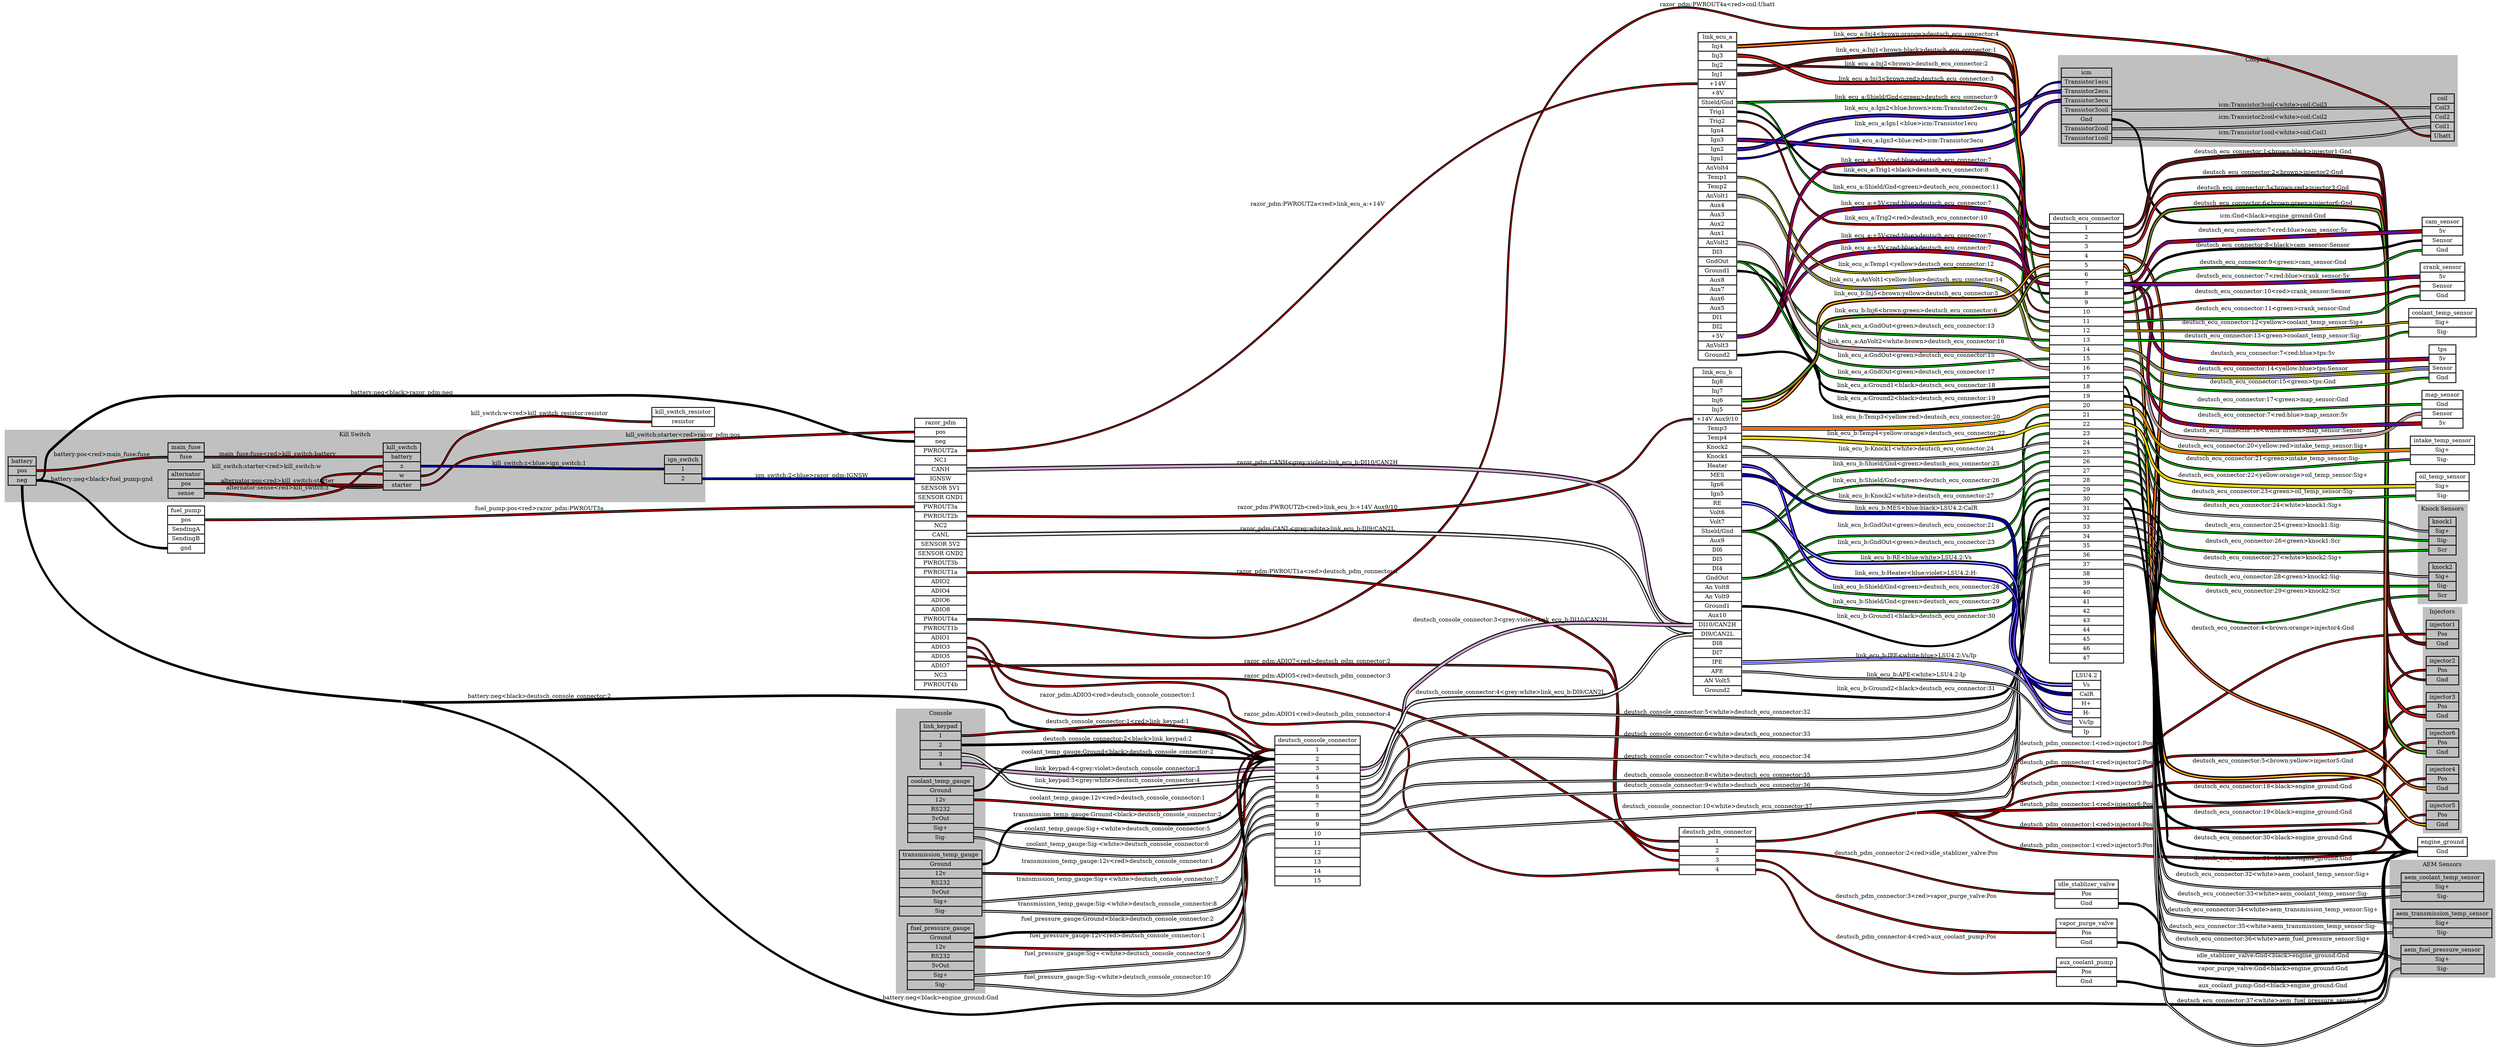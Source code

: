 graph "" {
	graph [bb="0,0,6138,2482.2",
		concentrate=true,
		rankdir=LR,
		ranksep=1
	];
	node [label="\N"];
	subgraph cluster_Coilpack {
		graph [bb="5055.5,2214.2,6037.5,2437.2",
			color=grey,
			label=Coilpack,
			lheight=0.21,
			lp="5546.5,2425.7",
			lwidth=0.85,
			style=filled
		];
		icm	[height=2.5694,
			label="icm | <Transistor1ecu> Transistor1ecu | <Transistor2ecu> Transistor2ecu | <Transistor3ecu> Transistor3ecu | <Transistor3coil> Transistor3coil | <\
Gnd> Gnd | <Transistor2coil> Transistor2coil | <Transistor1coil> Transistor1coil ",
			pos="5125.5,2314.2",
			rects="5063.5,2383.2,5187.5,2406.2 5063.5,2360.2,5187.5,2383.2 5063.5,2337.2,5187.5,2360.2 5063.5,2314.2,5187.5,2337.2 5063.5,2291.2,5187.5,\
2314.2 5063.5,2268.2,5187.5,2291.2 5063.5,2245.2,5187.5,2268.2 5063.5,2222.2,5187.5,2245.2",
			shape=record,
			style=bold,
			width=1.7222];
		coil	[height=1.6111,
			label="coil | <Coil3> Coil3 | <Coil2> Coil2 | <Coil1> Coil1 | <Ubatt> Ubatt ",
			pos="6000.5,2286.2",
			rects="5971.5,2320.7,6029.5,2343.7 5971.5,2297.7,6029.5,2320.7 5971.5,2274.7,6029.5,2297.7 5971.5,2251.7,6029.5,2274.7 5971.5,2228.7,6029.5,\
2251.7",
			shape=record,
			style=bold,
			width=0.80556];
		icm:Transistor1coil -- coil:Coil1	[color="black:white:black",
			label="icm:Transistor1coil<white>coil:Coil1",
			labeltooltip="icm:Transistor1coil<white>coil:Coil1",
			lp="5584,2248.7",
			penwidth=2.5,
			pos="5188.5,2233.2 5479.4,2233.2 5553.3,2214.6 5843,2241.2 5900.3,2246.4 5913,2263.2 5970.5,2263.2"];
		icm:Transistor2coil -- coil:Coil2	[color="black:white:black",
			label="icm:Transistor2coil<white>coil:Coil2",
			labeltooltip="icm:Transistor2coil<white>coil:Coil2",
			lp="5584,2286.7",
			penwidth=2.5,
			pos="5188.5,2256.2 5479.6,2256.2 5552.2,2266.1 5843,2279.2 5899.7,2281.7 5913.7,2286.2 5970.5,2286.2"];
		icm:Transistor3coil -- coil:Coil3	[color="black:white:black",
			label="icm:Transistor3coil<white>coil:Coil3",
			labeltooltip="icm:Transistor3coil<white>coil:Coil3",
			lp="5584,2315.7",
			penwidth=2.5,
			pos="5188.5,2302.2 5536.1,2302.2 5622.9,2309.2 5970.5,2309.2"];
	}
	subgraph "cluster_Knock Sensors" {
		graph [bb="5940,703.18,6062,946.18",
			color=grey,
			label="Knock Sensors",
			lheight=0.21,
			lp="6001,934.68",
			lwidth=1.47,
			style=filled
		];
		knock1	[height=1.2917,
			label="knock1 | <Sig+> Sig+ | <Sig-> Sig- | <Scr> Scr ",
			pos="6000.5,868.18",
			rects="5967,891.18,6034,914.18 5967,868.18,6034,891.18 5967,845.18,6034,868.18 5967,822.18,6034,845.18",
			shape=record,
			style=bold,
			width=0.93056];
		knock2	[height=1.2917,
			label="knock2 | <Sig+> Sig+ | <Sig-> Sig- | <Scr> Scr ",
			pos="6000.5,757.18",
			rects="5967,780.18,6034,803.18 5967,757.18,6034,780.18 5967,734.18,6034,757.18 5967,711.18,6034,734.18",
			shape=record,
			style=bold,
			width=0.93056];
	}
	subgraph cluster_Injectors {
		graph [bb="5952.5,1657.2,6048.5,2206.2",
			color=grey,
			label=Injectors,
			lheight=0.21,
			lp="6000.5,2194.7",
			lwidth=0.89,
			style=filled
		];
		injector1	[height=0.97222,
			label="injector1 | <Pos> Pos | <Gnd> Gnd ",
			pos="6000.5,2140.2",
			rects="5960.5,2151.7,6040.5,2174.7 5960.5,2128.7,6040.5,2151.7 5960.5,2105.7,6040.5,2128.7",
			shape=record,
			style=bold,
			width=1.1111];
		injector2	[height=0.97222,
			label="injector2 | <Pos> Pos | <Gnd> Gnd ",
			pos="6000.5,2052.2",
			rects="5960.5,2063.7,6040.5,2086.7 5960.5,2040.7,6040.5,2063.7 5960.5,2017.7,6040.5,2040.7",
			shape=record,
			style=bold,
			width=1.1111];
		injector3	[height=0.97222,
			label="injector3 | <Pos> Pos | <Gnd> Gnd ",
			pos="6000.5,1964.2",
			rects="5960.5,1975.7,6040.5,1998.7 5960.5,1952.7,6040.5,1975.7 5960.5,1929.7,6040.5,1952.7",
			shape=record,
			style=bold,
			width=1.1111];
		injector4	[height=0.97222,
			label="injector4 | <Pos> Pos | <Gnd> Gnd ",
			pos="6000.5,1876.2",
			rects="5960.5,1887.7,6040.5,1910.7 5960.5,1864.7,6040.5,1887.7 5960.5,1841.7,6040.5,1864.7",
			shape=record,
			style=bold,
			width=1.1111];
		injector5	[height=0.97222,
			label="injector5 | <Pos> Pos | <Gnd> Gnd ",
			pos="6000.5,1788.2",
			rects="5960.5,1799.7,6040.5,1822.7 5960.5,1776.7,6040.5,1799.7 5960.5,1753.7,6040.5,1776.7",
			shape=record,
			style=bold,
			width=1.1111];
		injector6	[height=0.97222,
			label="injector6 | <Pos> Pos | <Gnd> Gnd ",
			pos="6000.5,1700.2",
			rects="5960.5,1711.7,6040.5,1734.7 5960.5,1688.7,6040.5,1711.7 5960.5,1665.7,6040.5,1688.7",
			shape=record,
			style=bold,
			width=1.1111];
	}
	subgraph cluster_Console {
		graph [bb="2199,122.18,2418,817.18",
			color=grey,
			label=Console,
			lheight=0.21,
			lp="2308.5,805.68",
			lwidth=0.79,
			style=filled
		];
		link_keypad	[height=1.6111,
			label="link_keypad | <1> 1 | <2> 2 | <3> 3 | <4> 4 ",
			pos="2308.5,728.18",
			rects="2258,762.68,2359,785.68 2258,739.68,2359,762.68 2258,716.68,2359,739.68 2258,693.68,2359,716.68 2258,670.68,2359,693.68",
			shape=record,
			style=bold,
			width=1.4028];
		coolant_temp_gauge	[height=2.25,
			label="coolant_temp_gauge | <Ground> Ground | <12v> 12v | <RS232> RS232 | <5vOut> 5vOut | <Sig+> Sig+ | <Sig-> Sig- ",
			pos="2308.5,571.18",
			rects="2227.5,628.68,2389.5,651.68 2227.5,605.68,2389.5,628.68 2227.5,582.68,2389.5,605.68 2227.5,559.68,2389.5,582.68 2227.5,536.68,2389.5,\
559.68 2227.5,513.68,2389.5,536.68 2227.5,490.68,2389.5,513.68",
			shape=record,
			style=bold,
			width=2.25];
		transmission_temp_gauge	[height=2.25,
			label="transmission_temp_gauge | <Ground> Ground | <12v> 12v | <RS232> RS232 | <5vOut> 5vOut | <Sig+> Sig+ | <Sig-> Sig- ",
			pos="2308.5,391.18",
			rects="2207,448.68,2410,471.68 2207,425.68,2410,448.68 2207,402.68,2410,425.68 2207,379.68,2410,402.68 2207,356.68,2410,379.68 2207,333.68,\
2410,356.68 2207,310.68,2410,333.68",
			shape=record,
			style=bold,
			width=2.8194];
		fuel_pressure_gauge	[height=2.25,
			label="fuel_pressure_gauge | <Ground> Ground | <12v> 12v | <RS232> RS232 | <5vOut> 5vOut | <Sig+> Sig+ | <Sig-> Sig- ",
			pos="2308.5,211.18",
			rects="2226.5,268.68,2390.5,291.68 2226.5,245.68,2390.5,268.68 2226.5,222.68,2390.5,245.68 2226.5,199.68,2390.5,222.68 2226.5,176.68,2390.5,\
199.68 2226.5,153.68,2390.5,176.68 2226.5,130.68,2390.5,153.68",
			shape=record,
			style=bold,
			width=2.2778];
	}
	subgraph "cluster_Kill Switch" {
		graph [bb="8,1173.2,1729.5,1347.2",
			color=grey,
			label="Kill Switch",
			lheight=0.21,
			lp="868.75,1335.7",
			lwidth=1.08,
			style=filled
		];
		battery	[height=0.97222,
			label="battery | <pos> pos | <neg> neg ",
			pos="50.5,1281.2",
			rects="16,1292.7,85,1315.7 16,1269.7,85,1292.7 16,1246.7,85,1269.7",
			shape=record,
			style=bold,
			width=0.95833];
		main_fuse	[height=0.65278,
			label="main_fuse | <fuse> fuse ",
			pos="453.5,1292.2",
			rects="409,1292.2,498,1315.2 409,1269.2,498,1292.2",
			shape=record,
			style=bold,
			width=1.2361];
		battery:pos -- main_fuse:fuse	[color="black:red:black",
			label="battery:pos<red>main_fuse:fuse",
			labeltooltip="battery:pos<red>main_fuse:fuse",
			lp="246.5,1288.7",
			penwidth=2.5,
			pos="85,1281.2 228.56,1281.2 264.44,1280.2 408,1280.2"];
		kill_switch	[height=1.6111,
			label="kill_switch | <battery> battery | <z> z | <w> w | <starter> starter ",
			pos="984,1258.2",
			rects="938,1292.7,1030,1315.7 938,1269.7,1030,1292.7 938,1246.7,1030,1269.7 938,1223.7,1030,1246.7 938,1200.7,1030,1223.7",
			shape=record,
			style=bold,
			width=1.2778];
		main_fuse:fuse -- kill_switch:battery	[color="black:red:black",
			label="main_fuse:fuse<red>kill_switch:battery",
			labeltooltip="main_fuse:fuse<red>kill_switch:battery",
			lp="678.5,1288.7",
			penwidth=2.5,
			pos="499,1280.2 693.67,1280.2 742.33,1281.2 937,1281.2"];
		kill_switch:starter -- kill_switch:w	[color="black:red:black",
			label="kill_switch:starter<red>kill_switch:w",
			labeltooltip="kill_switch:starter<red>kill_switch:w",
			lp="651.5,1258.2",
			penwidth=2.5,
			pos="937.77,1207.9 870.23,1204 786,1207.3 786,1223.7 786,1240.1 870.23,1243.4 937.77,1239.4"];
		ign_switch	[height=0.97222,
			label="ign_switch | <1> 1 | <2> 2 ",
			pos="1675.5,1281.2",
			rects="1629.5,1292.7,1721.5,1315.7 1629.5,1269.7,1721.5,1292.7 1629.5,1246.7,1721.5,1269.7",
			shape=record,
			style=bold,
			width=1.2778];
		kill_switch:z -- ign_switch:1	[color="black:blue:black",
			label="kill_switch:z<blue>ign_switch:1",
			labeltooltip="kill_switch:z<blue>ign_switch:1",
			lp="1322,1286.7",
			penwidth=2.5,
			pos="1031,1258.2 1296.8,1258.2 1362.7,1281.2 1628.5,1281.2"];
		alternator	[height=0.97222,
			label="alternator | <pos> pos | <sense> sense ",
			pos="453.5,1216.2",
			rects="409,1227.7,498,1250.7 409,1204.7,498,1227.7 409,1181.7,498,1204.7",
			shape=record,
			style=bold,
			width=1.2361];
		alternator:sense -- kill_switch:z	[color="black:red:black",
			label="alternator:sense<red>kill_switch:z",
			labeltooltip="alternator:sense<red>kill_switch:z",
			lp="678.5,1207.7",
			penwidth=2.5,
			pos="499,1193.2 642.59,1193.2 682.68,1165.4 822,1200.2 877.54,1214 879.76,1258.2 937,1258.2"];
		alternator:pos -- kill_switch:starter	[color="black:red:black",
			label="alternator:pos<red>kill_switch:starter",
			labeltooltip="alternator:pos<red>kill_switch:starter",
			lp="678.5,1224.7",
			penwidth=2.5,
			pos="499,1216.2 642.56,1216.2 678.46,1217.3 822,1215.2 873.12,1214.4 885.87,1212.2 937,1212.2"];
	}
	subgraph "cluster_AEM Sensors" {
		graph [bb="5871,353.18,6130,638.18",
			color=grey,
			label="AEM Sensors",
			lheight=0.21,
			lp="6000.5,626.68",
			lwidth=1.35,
			style=filled
		];
		aem_coolant_temp_sensor	[height=0.97222,
			label="aem_coolant_temp_sensor | <Sig+> Sig+ | <Sig-> Sig- ",
			pos="6000.5,572.18",
			rects="5899,583.68,6102,606.68 5899,560.68,6102,583.68 5899,537.68,6102,560.68",
			shape=record,
			style=bold,
			width=2.8194];
		aem_transmission_temp_sensor	[height=0.97222,
			label="aem_transmission_temp_sensor | <Sig+> Sig+ | <Sig-> Sig- ",
			pos="6000.5,484.18",
			rects="5879,495.68,6122,518.68 5879,472.68,6122,495.68 5879,449.68,6122,472.68",
			shape=record,
			style=bold,
			width=3.375];
		aem_fuel_pressure_sensor	[height=0.97222,
			label="aem_fuel_pressure_sensor | <Sig+> Sig+ | <Sig-> Sig- ",
			pos="6000.5,396.18",
			rects="5898.5,407.68,6102.5,430.68 5898.5,384.68,6102.5,407.68 5898.5,361.68,6102.5,384.68",
			shape=record,
			style=bold,
			width=2.8333];
	}
	engine_ground	[height=0.65278,
		label="engine_ground | <Gnd> Gnd ",
		pos="6000.5,669.18",
		rects="5939.5,669.18,6061.5,692.18 5939.5,646.18,6061.5,669.18",
		shape=record,
		style=bold,
		width=1.6944];
	icm:Gnd -- engine_ground:Gnd	[color="black:black:black",
		label="icm:Gnd<black>engine_ground:Gnd",
		labeltooltip="icm:Gnd<black>engine_ground:Gnd",
		lp="5584,1923.7",
		penwidth=2.5,
		pos="5188.5,2279.2 5231.6,2279.2 5290.1,1941.5 5325,1916.2 5371.6,1882.3 5802.7,1934.3 5843,1893.2 5889.4,1845.8 5838.1,756.8 5871,699.18 \
5888.5,668.5 5903.2,657.18 5938.5,657.18"];
	battery:neg -- engine_ground:Gnd	[color="black:black:black",
		label="battery:neg<black>engine_ground:Gnd",
		labeltooltip="battery:neg<black>engine_ground:Gnd",
		lp="2308.5,110.68",
		penwidth=2.5,
		pos="85,1258.2 526.17,1258.2 547.89,908.07 983,835.18;985,835.18 1557.4,603.35 1573,275.41 2166,103.18 2412.1,31.724 2486.3,97.185 2742.5,\
97.185 2742.5,97.185 2742.5,97.185 5126.5,97.185 5206.2,97.185 5786.4,73.117 5843,129.18 5883.5,169.27 5834.5,597.47 5871,641.18 \
5890.8,664.84 5907.7,657.18 5938.5,657.18"];
	razor_pdm	[height=9.2778,
		label="razor_pdm | <pos> pos | <neg> neg | <PWROUT2a> PWROUT2a | <NC1> NC1 | <CANH> CANH | <IGNSW> IGNSW | <SENSOR 5V1> SENSOR 5V1 | <SENSOR \
GND1> SENSOR GND1 | <PWROUT3a> PWROUT3a | <PWROUT2b> PWROUT2b | <NC2> NC2 | <CANL> CANL | <SENSOR 5V2> SENSOR 5V2 | <SENSOR GND2> \
SENSOR GND2 | <PWROUT3b> PWROUT3b | <PWROUT1a> PWROUT1a | <ADIO2> ADIO2 | <ADIO4> ADIO4 | <ADIO6> ADIO6 | <ADIO8> ADIO8 | <PWROUT4a> \
PWROUT4a | <PWROUT1b> PWROUT1b | <ADIO1> ADIO1 | <ADIO3> ADIO3 | <ADIO5> ADIO5 | <ADIO7> ADIO7 | <NC3> NC3 | <PWROUT4b> PWROUT4b ",
		pos="2308.5,1223.2",
		rects="2244.5,1533.7,2372.5,1556.7 2244.5,1510.7,2372.5,1533.7 2244.5,1487.7,2372.5,1510.7 2244.5,1464.7,2372.5,1487.7 2244.5,1441.7,2372.5,\
1464.7 2244.5,1418.7,2372.5,1441.7 2244.5,1395.7,2372.5,1418.7 2244.5,1372.7,2372.5,1395.7 2244.5,1349.7,2372.5,1372.7 2244.5,1326.7,\
2372.5,1349.7 2244.5,1303.7,2372.5,1326.7 2244.5,1280.7,2372.5,1303.7 2244.5,1257.7,2372.5,1280.7 2244.5,1234.7,2372.5,1257.7 2244.5,\
1211.7,2372.5,1234.7 2244.5,1188.7,2372.5,1211.7 2244.5,1165.7,2372.5,1188.7 2244.5,1142.7,2372.5,1165.7 2244.5,1119.7,2372.5,1142.7 \
2244.5,1096.7,2372.5,1119.7 2244.5,1073.7,2372.5,1096.7 2244.5,1050.7,2372.5,1073.7 2244.5,1027.7,2372.5,1050.7 2244.5,1004.7,2372.5,\
1027.7 2244.5,981.68,2372.5,1004.7 2244.5,958.68,2372.5,981.68 2244.5,935.68,2372.5,958.68 2244.5,912.68,2372.5,935.68 2244.5,889.68,\
2372.5,912.68",
		shape=record,
		style=bold,
		width=1.7778];
	battery:neg -- razor_pdm:neg	[color="black:black:black",
		label="battery:neg<black>razor_pdm:neg",
		labeltooltip="battery:neg<black>razor_pdm:neg",
		lp="984,1506.7",
		penwidth=2.5,
		pos="85,1258.2 143.67,1258.2 80.672,1342.6 121,1385.2 228.1,1498.3 296.7,1499.2 452.5,1499.2 452.5,1499.2 452.5,1499.2 1676.5,1499.2 \
1928.5,1499.2 1991.5,1499.2 2243.5,1499.2"];
	deutsch_console_connector	[height=5.125,
		label="deutsch_console_connector | <1> 1 | <2> 2 | <3> 3 | <4> 4 | <5> 5 | <6> 6 | <7> 7 | <8> 8 | <9> 9 | <10> 10 | <11> 11 | <12> 12 | <\
13> 13 | <14> 14 | <15> 15 ",
		pos="3235,547.18",
		rects="3130,708.18,3340,731.18 3130,685.18,3340,708.18 3130,662.18,3340,685.18 3130,639.18,3340,662.18 3130,616.18,3340,639.18 3130,593.18,\
3340,616.18 3130,570.18,3340,593.18 3130,547.18,3340,570.18 3130,524.18,3340,547.18 3130,501.18,3340,524.18 3130,478.18,3340,501.18 \
3130,455.18,3340,478.18 3130,432.18,3340,455.18 3130,409.18,3340,432.18 3130,386.18,3340,409.18 3130,363.18,3340,386.18",
		shape=record,
		style=bold,
		width=2.9167];
	battery:neg -- deutsch_console_connector:2	[color="black:black:black",
		label="battery:neg<black>deutsch_console_connector:2",
		labeltooltip="battery:neg<black>deutsch_console_connector:2",
		lp="1322,820.68",
		penwidth=2.5,
		pos="985,835.18 1629.1,736.99 1799.8,843.85 2451,821.18 2512.1,819.06 2946.7,818.16 3000,788.18 3024.5,774.4 3016,755.89 3036,736.18 \
3071.4,701.44 3079.3,674.29 3128.7,674.18"];
	fuel_pump	[height=1.6111,
		label="fuel_pump | <pos> pos | <SendingA> SendingA | <SendingB> SendingB | <gnd> gnd ",
		pos="453.5,1413.2",
		rects="408,1447.7,499,1470.7 408,1424.7,499,1447.7 408,1401.7,499,1424.7 408,1378.7,499,1401.7 408,1355.7,499,1378.7",
		shape=record,
		style=bold,
		width=1.2639];
	battery:neg -- fuel_pump:gnd	[color="black:black:black",
		label="battery:neg<black>fuel_pump:gnd",
		labeltooltip="battery:neg<black>fuel_pump:gnd",
		lp="246.5,1373.7",
		penwidth=2.5,
		pos="85,1258.2 109.59,1258.2 99.986,1287.4 121,1300.2 232.96,1368.2 277.01,1367.2 408,1367.2"];
	kill_switch:starter -- razor_pdm:pos	[color="black:red:black",
		label="kill_switch:starter<red>razor_pdm:pos",
		labeltooltip="kill_switch:starter<red>razor_pdm:pos",
		lp="1675.5,1229.7",
		penwidth=2.5,
		pos="1031,1212.2 1380.4,1212.2 1482,1123.2 1817,1222.2 1974.6,1268.8 1999.1,1319.8 2130,1419.2 2184.3,1460.4 2175.4,1522.2 2243.5,1522.2"];
	kill_switch_resistor	[height=0.65278,
		label="kill_switch_resistor | <resistor> resistor ",
		pos="1675.5,1378.2",
		rects="1598.5,1378.2,1752.5,1401.2 1598.5,1355.2,1752.5,1378.2",
		shape=record,
		style=bold,
		width=2.1389];
	kill_switch:w -- kill_switch_resistor:resistor	[color="black:red:black",
		label="kill_switch:w<red>kill_switch_resistor:resistor",
		labeltooltip="kill_switch:w<red>kill_switch_resistor:resistor",
		lp="1322,1372.7",
		penwidth=2.5,
		pos="1031,1235.2 1089.3,1235.2 1090.8,1279.6 1146,1298.2 1338.3,1363 1394.6,1366.2 1597.5,1366.2"];
	ign_switch:2 -- razor_pdm:IGNSW	[color="black:blue:black",
		label="ign_switch:2<blue>razor_pdm:IGNSW",
		labeltooltip="ign_switch:2<blue>razor_pdm:IGNSW",
		lp="1991.5,1398.7",
		penwidth=2.5,
		pos="1722.5,1258.2 1963.3,1258.2 2002.7,1407.2 2243.5,1407.2"];
	link_keypad:4 -- deutsch_console_connector:3	[color="black:grey:violet:grey:black",
		label="link_keypad:4<grey:violet>deutsch_console_connector:3",
		labeltooltip="link_keypad:4<grey:violet>deutsch_console_connector:3",
		lp="2743.5,669.68",
		penwidth=2.5,
		pos="2360.5,682.18 2417.4,682.18 2430.3,667.13 2487,662.18 2771.3,637.4 2843.6,651.18 3129,651.18"];
	link_keypad:3 -- deutsch_console_connector:4	[color="black:grey:white:grey:black",
		label="link_keypad:3<grey:white>deutsch_console_connector:4",
		labeltooltip="link_keypad:3<grey:white>deutsch_console_connector:4",
		lp="2743.5,602.68",
		penwidth=2.5,
		pos="2360.5,705.18 2405.2,705.18 2418.6,692.06 2451,661.18 2475.2,638.12 2458.3,612.24 2487,595.18 2536,566.09 2943.4,588.07 3000,595.18 \
3058.7,602.58 3069.8,628.18 3129,628.18"];
	coolant_temp_gauge:"12v" -- deutsch_console_connector:1	[color="black:red:black",
		label="coolant_temp_gauge:12v<red>deutsch_console_connector:1",
		labeltooltip="coolant_temp_gauge:12v<red>deutsch_console_connector:1",
		lp="2743.5,707.68",
		penwidth=2.5,
		pos="2390.5,594.18 2448.2,594.18 2433.4,659.8 2487,681.18 2553.3,707.61 3057.6,697.18 3129,697.18"];
	coolant_temp_gauge:Ground -- deutsch_console_connector:2	[color="black:black:black",
		label="coolant_temp_gauge:Ground<black>deutsch_console_connector:2",
		labeltooltip="coolant_temp_gauge:Ground<black>deutsch_console_connector:2",
		lp="2743.5,635.68",
		penwidth=2.5,
		pos="2390.5,617.18 2526,617.18 2866.7,603.89 3000,628.18 3059.9,639.1 3068.1,674.18 3129,674.18"];
	coolant_temp_gauge:"Sig+" -- deutsch_console_connector:5	[color="black:white:black",
		label="coolant_temp_gauge:Sig+<white>deutsch_console_connector:5",
		labeltooltip="coolant_temp_gauge:Sig+<white>deutsch_console_connector:5",
		lp="2743.5,521.68",
		penwidth=2.5,
		pos="2390.5,525.18 2433.7,525.18 2443.9,516.63 2487,514.18 2600.8,507.72 2891.3,479.71 3000,514.18 3066.9,535.4 3058.8,605.18 3129,605.18"];
	coolant_temp_gauge:"Sig-" -- deutsch_console_connector:6	[color="black:white:black",
		label="coolant_temp_gauge:Sig-<white>deutsch_console_connector:6",
		labeltooltip="coolant_temp_gauge:Sig-<white>deutsch_console_connector:6",
		lp="2743.5,407.68",
		penwidth=2.5,
		pos="2390.5,502.18 2419,502.18 2430,500.45 2451,481.18 2480,454.52 2454,421.65 2487,400.18 2534.8,369.12 2949.4,374.01 3000,400.18 3088.1,\
445.71 3029.9,582.18 3129,582.18"];
	transmission_temp_gauge:"12v" -- deutsch_console_connector:1	[color="black:red:black",
		label="transmission_temp_gauge:12v<red>deutsch_console_connector:1",
		labeltooltip="transmission_temp_gauge:12v<red>deutsch_console_connector:1",
		lp="2743.5,559.68",
		penwidth=2.5,
		pos="2411.5,414.18 2472.6,414.18 2433.9,498.95 2487,529.18 2586.2,585.62 2897,503.14 3000,552.18 3077.9,589.26 3042.7,697.18 3129,697.18"];
	transmission_temp_gauge:Ground -- deutsch_console_connector:2	[color="black:black:black",
		label="transmission_temp_gauge:Ground<black>deutsch_console_connector:2",
		labeltooltip="transmission_temp_gauge:Ground<black>deutsch_console_connector:2",
		lp="2743.5,445.68",
		penwidth=2.5,
		pos="2411.5,437.18 2476.9,437.18 2943.8,404.78 3000,438.18 3102.8,499.24 3009.5,674.18 3129,674.18"];
	transmission_temp_gauge:"Sig+" -- deutsch_console_connector:7	[color="black:white:black",
		label="transmission_temp_gauge:Sig+<white>deutsch_console_connector:7",
		labeltooltip="transmission_temp_gauge:Sig+<white>deutsch_console_connector:7",
		lp="2743.5,367.68",
		penwidth=2.5,
		pos="2411.5,345.18 2476.9,345.18 2942.9,328.22 3000,360.18 3092,411.69 3023.6,559.18 3129,559.18"];
	transmission_temp_gauge:"Sig-" -- deutsch_console_connector:8	[color="black:white:black",
		label="transmission_temp_gauge:Sig-<white>deutsch_console_connector:8",
		labeltooltip="transmission_temp_gauge:Sig-<white>deutsch_console_connector:8",
		lp="2743.5,293.68",
		penwidth=2.5,
		pos="2411.5,322.18 2448.7,322.18 2450.7,294.39 2487,286.18 2598.2,261.03 2902.6,226.95 3000,286.18 3106.5,350.95 3004.4,535.18 3129,535.18"];
	fuel_pressure_gauge:"12v" -- deutsch_console_connector:1	[color="black:red:black",
		label="fuel_pressure_gauge:12v<red>deutsch_console_connector:1",
		labeltooltip="fuel_pressure_gauge:12v<red>deutsch_console_connector:1",
		lp="2743.5,486.68",
		penwidth=2.5,
		pos="2391.5,234.18 2480.8,234.18 2481.2,448.38 2487,453.18 2530.9,489.71 2951.2,449.67 3000,479.18 3096.4,537.41 3016.4,697.18 3129,697.18"];
	fuel_pressure_gauge:Ground -- deutsch_console_connector:2	[color="black:black:black",
		label="fuel_pressure_gauge:Ground<black>deutsch_console_connector:2",
		labeltooltip="fuel_pressure_gauge:Ground<black>deutsch_console_connector:2",
		lp="2743.5,329.68",
		penwidth=2.5,
		pos="2391.5,257.18 2438.2,257.18 2441.6,290.24 2487,301.18 2542.5,314.54 2953.9,288.57 3000,322.18 3134.6,420.38 2962.4,674.18 3129,674.18"];
	fuel_pressure_gauge:"Sig+" -- deutsch_console_connector:9	[color="black:white:black",
		label="fuel_pressure_gauge:Sig+<white>deutsch_console_connector:9",
		labeltooltip="fuel_pressure_gauge:Sig+<white>deutsch_console_connector:9",
		lp="2743.5,242.68",
		penwidth=2.5,
		pos="2391.5,165.18 2434.3,165.18 2444.5,172.93 2487,178.18 2600.8,192.25 2906.8,168.28 3000,235.18 3110.3,314.4 2993.2,512.18 3129,512.18"];
	fuel_pressure_gauge:"Sig-" -- deutsch_console_connector:10	[color="black:white:black",
		label="fuel_pressure_gauge:Sig-<white>deutsch_console_connector:10",
		labeltooltip="fuel_pressure_gauge:Sig-<white>deutsch_console_connector:10",
		lp="2743.5,166.68",
		penwidth=2.5,
		pos="2391.5,142.18 2526.8,142.18 2889.4,81.353 3000,159.18 3128.8,249.79 2971.5,489.18 3129,489.18"];
	razor_pdm:PWROUT4a -- coil:Ubatt	[color="black:red:black",
		label="razor_pdm:PWROUT4a<red>coil:Ubatt",
		labeltooltip="razor_pdm:PWROUT4a<red>coil:Ubatt",
		lp="4218,2474.7",
		penwidth=2.5,
		pos="2373.5,1062.2 2848,1062.2 3051.2,905.73 3434,1186.2 3914.8,1538.4 3487.8,2079.1 3984,2409.2 4170.6,2533.3 4263.9,2419.3 4488,2422.2 \
4682.7,2424.7 4731.3,2423.8 4926,2422.2 5335.7,2418.8 5462.3,2478.8 5843,2327.2 5906.7,2301.8 5901.9,2240.2 5970.5,2240.2"];
	razor_pdm:ADIO3 -- deutsch_console_connector:1	[color="black:red:black",
		label="razor_pdm:ADIO3<red>deutsch_console_connector:1",
		labeltooltip="razor_pdm:ADIO3<red>deutsch_console_connector:1",
		lp="2743.5,850.68",
		penwidth=2.5,
		pos="2373.5,993.18 2457.1,993.18 2413,882.08 2487,843.18 2588,790.09 2895,864.96 3000,820.18 3036.4,804.64 3089.4,697.18 3129,697.18"];
	link_ecu_a	[height=11.194,
		label="link_ecu_a | <Inj4> Inj4 | <Inj3> Inj3 | <Inj2> Inj2 | <Inj1> Inj1 | <+14V> +14V | <+8V> +8V | <Shield/Gnd> Shield/Gnd | <Trig1> \
Trig1 | <Trig2> Trig2 | <Ign4> Ign4 | <Ign3> Ign3 | <Ign2> Ign2 | <Ign1> Ign1 | <AnVolt4> AnVolt4 | <Temp1> Temp1 | <Temp2> Temp2 | <\
AnVolt1> AnVolt1 | <Aux4> Aux4 | <Aux3> Aux3 | <Aux2> Aux2 | <Aux1> Aux1 | <AnVolt2> AnVolt2 | <DI3> DI3 | <GndOut> GndOut | <Ground1> \
Ground1 | <Aux8> Aux8 | <Aux7> Aux7 | <Aux6> Aux6 | <Aux5> Aux5 | <DI1> DI1 | <DI2> DI2 | <+5V> +5V | <AnVolt3> AnVolt3 | <Ground2> \
Ground2 ",
		pos="4218,1997.2",
		rects="4170.5,2376.7,4265.5,2399.7 4170.5,2353.7,4265.5,2376.7 4170.5,2330.7,4265.5,2353.7 4170.5,2307.7,4265.5,2330.7 4170.5,2284.7,4265.5,\
2307.7 4170.5,2261.7,4265.5,2284.7 4170.5,2238.7,4265.5,2261.7 4170.5,2215.7,4265.5,2238.7 4170.5,2192.7,4265.5,2215.7 4170.5,2169.7,\
4265.5,2192.7 4170.5,2146.7,4265.5,2169.7 4170.5,2123.7,4265.5,2146.7 4170.5,2100.7,4265.5,2123.7 4170.5,2077.7,4265.5,2100.7 4170.5,\
2054.7,4265.5,2077.7 4170.5,2031.7,4265.5,2054.7 4170.5,2008.7,4265.5,2031.7 4170.5,1985.7,4265.5,2008.7 4170.5,1962.7,4265.5,1985.7 \
4170.5,1939.7,4265.5,1962.7 4170.5,1916.7,4265.5,1939.7 4170.5,1893.7,4265.5,1916.7 4170.5,1870.7,4265.5,1893.7 4170.5,1847.7,4265.5,\
1870.7 4170.5,1824.7,4265.5,1847.7 4170.5,1801.7,4265.5,1824.7 4170.5,1778.7,4265.5,1801.7 4170.5,1755.7,4265.5,1778.7 4170.5,1732.7,\
4265.5,1755.7 4170.5,1709.7,4265.5,1732.7 4170.5,1686.7,4265.5,1709.7 4170.5,1663.7,4265.5,1686.7 4170.5,1640.7,4265.5,1663.7 4170.5,\
1617.7,4265.5,1640.7 4170.5,1594.7,4265.5,1617.7",
		shape=record,
		style=bold,
		width=1.3194];
	razor_pdm:PWROUT2a -- link_ecu_a:"+14V"	[color="black:red:black",
		label="razor_pdm:PWROUT2a<red>link_ecu_a:+14V",
		labeltooltip="razor_pdm:PWROUT2a<red>link_ecu_a:+14V",
		lp="3235,1973.7",
		penwidth=2.5,
		pos="2373.5,1476.2 2810,1476.2 3732.5,2273.2 4169,2273.2"];
	link_ecu_b	[height=11.194,
		label="link_ecu_b | <Inj8> Inj8 | <Inj7> Inj7 | <Inj6> Inj6 | <Inj5> Inj5 | <+14V Aux9/10> +14V Aux9/10 | <Temp3> Temp3 | <Temp4> Temp4 | <\
Knock2> Knock2 | <Knock1> Knock1 | <Heater> Heater | <MES> MES | <Ign6> Ign6 | <Ign5> Ign5 | <RE> RE | <Volt6> Volt6 | <Volt7> Volt7 | <\
Shield/Gnd> Shield/Gnd | <Aux9> Aux9 | <DI6> DI6 | <DI5> DI5 | <DI4> DI4 | <GndOut> GndOut | <An Volt8> An Volt8 | <An Volt9> An \
Volt9 | <Ground1> Ground1 | <Aux10> Aux10 | <DI10/CAN2H> DI10/CAN2H | <DI9/CAN2L> DI9/CAN2L | <DI8> DI8 | <DI7> DI7 | <IPE> IPE | <\
APE> APE | <AN Volt5> AN Volt5 | <Ground2> Ground2 ",
		pos="4218,1173.2",
		rects="4158.5,1552.7,4277.5,1575.7 4158.5,1529.7,4277.5,1552.7 4158.5,1506.7,4277.5,1529.7 4158.5,1483.7,4277.5,1506.7 4158.5,1460.7,4277.5,\
1483.7 4158.5,1437.7,4277.5,1460.7 4158.5,1414.7,4277.5,1437.7 4158.5,1391.7,4277.5,1414.7 4158.5,1368.7,4277.5,1391.7 4158.5,1345.7,\
4277.5,1368.7 4158.5,1322.7,4277.5,1345.7 4158.5,1299.7,4277.5,1322.7 4158.5,1276.7,4277.5,1299.7 4158.5,1253.7,4277.5,1276.7 4158.5,\
1230.7,4277.5,1253.7 4158.5,1207.7,4277.5,1230.7 4158.5,1184.7,4277.5,1207.7 4158.5,1161.7,4277.5,1184.7 4158.5,1138.7,4277.5,1161.7 \
4158.5,1115.7,4277.5,1138.7 4158.5,1092.7,4277.5,1115.7 4158.5,1069.7,4277.5,1092.7 4158.5,1046.7,4277.5,1069.7 4158.5,1023.7,4277.5,\
1046.7 4158.5,1000.7,4277.5,1023.7 4158.5,977.68,4277.5,1000.7 4158.5,954.68,4277.5,977.68 4158.5,931.68,4277.5,954.68 4158.5,908.68,\
4277.5,931.68 4158.5,885.68,4277.5,908.68 4158.5,862.68,4277.5,885.68 4158.5,839.68,4277.5,862.68 4158.5,816.68,4277.5,839.68 4158.5,\
793.68,4277.5,816.68 4158.5,770.68,4277.5,793.68",
		shape=record,
		style=bold,
		width=1.6528];
	razor_pdm:PWROUT2b -- link_ecu_b:"+14V Aux9/10"	[color="black:red:black",
		label="razor_pdm:PWROUT2b<red>link_ecu_b:+14V Aux9/10",
		labeltooltip="razor_pdm:PWROUT2b<red>link_ecu_b:+14V Aux9/10",
		lp="3235,1340.7",
		penwidth=2.5,
		pos="2373.5,1315.2 3074.2,1315.2 3254.9,1293.9 3948,1397.2 4042.7,1411.3 4061.3,1449.2 4157,1449.2"];
	razor_pdm:CANH -- link_ecu_b:"DI10/CAN2H"	[color="black:grey:violet:grey:black",
		label="razor_pdm:CANH<grey:violet>link_ecu_b:DI10/CAN2H",
		labeltooltip="razor_pdm:CANH<grey:violet>link_ecu_b:DI10/CAN2H",
		lp="3235,1571.7",
		penwidth=2.5,
		pos="2373.5,1430.2 3073.6,1430.2 3361.7,1763.9 3948,1381.2 4128.6,1263.3 3941.3,943.18 4157,943.18"];
	razor_pdm:CANL -- link_ecu_b:"DI9/CAN2L"	[color="black:grey:white:grey:black",
		label="razor_pdm:CANL<grey:white>link_ecu_b:DI9/CAN2L",
		labeltooltip="razor_pdm:CANL<grey:white>link_ecu_b:DI9/CAN2L",
		lp="3235,1290.7",
		penwidth=2.5,
		pos="2373.5,1269.2 2548.5,1269.2 3794.6,1316.4 3948,1232.2 4094.3,1151.9 3990.1,920.18 4157,920.18"];
	deutsch_pdm_connector	[height=1.6111,
		label="deutsch_pdm_connector | <1> 1 | <2> 2 | <3> 3 | <4> 4 ",
		pos="4218,388.18",
		rects="4124,422.68,4312,445.68 4124,399.68,4312,422.68 4124,376.68,4312,399.68 4124,353.68,4312,376.68 4124,330.68,4312,353.68",
		shape=record,
		style=bold,
		width=2.6111];
	razor_pdm:PWROUT1a -- deutsch_pdm_connector:1	[color="black:red:black",
		label="razor_pdm:PWROUT1a<red>deutsch_pdm_connector:1",
		labeltooltip="razor_pdm:PWROUT1a<red>deutsch_pdm_connector:1",
		lp="3235,1190.7",
		penwidth=2.5,
		pos="2373.5,1177.2 2725.9,1177.2 3705.3,1242.8 3948,987.18 4028.8,902.06 3913,553.63 3984,460.18 4023.6,408.04 4057.5,411.18 4123,411.18"];
	razor_pdm:ADIO7 -- deutsch_pdm_connector:2	[color="black:red:black",
		label="razor_pdm:ADIO7<red>deutsch_pdm_connector:2",
		labeltooltip="razor_pdm:ADIO7<red>deutsch_pdm_connector:2",
		lp="3235,988.68",
		penwidth=2.5,
		pos="2373.5,947.18 2461,947.18 3884,1018.8 3948,959.18 4029.4,883.45 3922.8,553.03 3984,460.18 4022.3,402.08 4053.4,388.18 4123,388.18"];
	razor_pdm:ADIO5 -- deutsch_pdm_connector:3	[color="black:red:black",
		label="razor_pdm:ADIO5<red>deutsch_pdm_connector:3",
		labeltooltip="razor_pdm:ADIO5<red>deutsch_pdm_connector:3",
		lp="3235,924.68",
		penwidth=2.5,
		pos="2373.5,970.18 2424.9,970.18 2436.3,956.28 2487,948.18 2905.9,881.34 3036.8,978.16 3434,829.18 3455.6,821.08 4099.9,365.18 4123,365.18"];
	razor_pdm:ADIO1 -- deutsch_pdm_connector:4	[color="black:red:black",
		label="razor_pdm:ADIO1<red>deutsch_pdm_connector:4",
		labeltooltip="razor_pdm:ADIO1<red>deutsch_pdm_connector:4",
		lp="3235,817.68",
		penwidth=2.5,
		pos="2373.5,1016.2 2441,1016.2 2425.3,942.65 2487,915.18 2696.6,821.87 2800.8,971.97 3000,858.18 3023.2,844.96 3013.3,824.14 3036,810.18 \
3189.1,716.2 3309.3,869.48 3434,740.18 3515,656.2 3390.5,565.54 3470,480.18 3672.2,263.15 3826.4,342.18 4123,342.18"];
	deutsch_console_connector:1 -- link_keypad:1	[color="black:red:black",
		label="deutsch_console_connector:1<red>link_keypad:1",
		labeltooltip="deutsch_console_connector:1<red>link_keypad:1",
		lp="2743.5,776.68",
		penwidth=2.5,
		pos="3129,697.18 3065.8,697.18 3061.7,743.53 3000,757.18 2888.7,781.8 2601,759.89 2487,757.18 2430.7,755.85 2416.8,751.18 2360.5,751.18"];
	deutsch_console_connector:2 -- link_keypad:2	[color="black:black:black",
		label="deutsch_console_connector:2<black>link_keypad:2",
		labeltooltip="deutsch_console_connector:2<black>link_keypad:2",
		lp="2743.5,740.68",
		penwidth=2.5,
		pos="3129,674.18 3068.3,674.18 3059.8,708.62 3000,719.18 2860,743.91 2502.6,728.18 2360.5,728.18"];
	deutsch_console_connector:3 -- link_ecu_b:"DI10/CAN2H"	[color="black:grey:violet:grey:black",
		label="deutsch_console_connector:3<grey:violet>link_ecu_b:DI10/CAN2H",
		labeltooltip="deutsch_console_connector:3<grey:violet>link_ecu_b:DI10/CAN2H",
		lp="3709,1019.7",
		penwidth=2.5,
		pos="3341,651.18 3414.6,651.18 3403.3,721.3 3434,788.18 3459.5,843.84 3422,883.19 3470,921.18 3709.6,1110.7 3851.5,943.18 4157,943.18"];
	deutsch_console_connector:4 -- link_ecu_b:"DI9/CAN2L"	[color="black:grey:white:grey:black",
		label="deutsch_console_connector:4<grey:white>link_ecu_b:DI9/CAN2L",
		labeltooltip="deutsch_console_connector:4<grey:white>link_ecu_b:DI9/CAN2L",
		lp="3709,899.68",
		penwidth=2.5,
		pos="3341,628.18 3420.2,628.18 3400.5,713.11 3470,751.18 3607.9,826.75 3999.8,920.18 4157,920.18"];
	deutsch_ecu_connector	[height=15.347,
		label="deutsch_ecu_connector | <1> 1 | <2> 2 | <3> 3 | <4> 4 | <5> 5 | <6> 6 | <7> 7 | <8> 8 | <9> 9 | <10> 10 | <11> 11 | <12> 12 | <13> \
13 | <14> 14 | <15> 15 | <16> 16 | <17> 17 | <18> 18 | <19> 19 | <20> 20 | <21> 21 | <22> 22 | <23> 23 | <24> 24 | <25> 25 | <26> \
26 | <27> 27 | <28> 28 | <29> 29 | <30> 30 | <31> 31 | <32> 32 | <33> 33 | <34> 34 | <35> 35 | <36> 36 | <37> 37 | <38> 38 | <39> \
39 | <40> 40 | <41> 41 | <42> 42 | <43> 43 | <44> 44 | <45> 45 | <46> 46 | <47> 47 ",
		pos="5125.5,1428.2",
		rects="5034.5,1957.2,5216.5,1980.2 5034.5,1934.2,5216.5,1957.2 5034.5,1911.2,5216.5,1934.2 5034.5,1888.2,5216.5,1911.2 5034.5,1865.2,5216.5,\
1888.2 5034.5,1842.2,5216.5,1865.2 5034.5,1819.2,5216.5,1842.2 5034.5,1796.2,5216.5,1819.2 5034.5,1773.2,5216.5,1796.2 5034.5,1750.2,\
5216.5,1773.2 5034.5,1727.2,5216.5,1750.2 5034.5,1704.2,5216.5,1727.2 5034.5,1681.2,5216.5,1704.2 5034.5,1658.2,5216.5,1681.2 5034.5,\
1635.2,5216.5,1658.2 5034.5,1612.2,5216.5,1635.2 5034.5,1589.2,5216.5,1612.2 5034.5,1566.2,5216.5,1589.2 5034.5,1543.2,5216.5,1566.2 \
5034.5,1520.2,5216.5,1543.2 5034.5,1497.2,5216.5,1520.2 5034.5,1474.2,5216.5,1497.2 5034.5,1451.2,5216.5,1474.2 5034.5,1428.2,5216.5,\
1451.2 5034.5,1405.2,5216.5,1428.2 5034.5,1382.2,5216.5,1405.2 5034.5,1359.2,5216.5,1382.2 5034.5,1336.2,5216.5,1359.2 5034.5,1313.2,\
5216.5,1336.2 5034.5,1290.2,5216.5,1313.2 5034.5,1267.2,5216.5,1290.2 5034.5,1244.2,5216.5,1267.2 5034.5,1221.2,5216.5,1244.2 5034.5,\
1198.2,5216.5,1221.2 5034.5,1175.2,5216.5,1198.2 5034.5,1152.2,5216.5,1175.2 5034.5,1129.2,5216.5,1152.2 5034.5,1106.2,5216.5,1129.2 \
5034.5,1083.2,5216.5,1106.2 5034.5,1060.2,5216.5,1083.2 5034.5,1037.2,5216.5,1060.2 5034.5,1014.2,5216.5,1037.2 5034.5,991.18,5216.5,\
1014.2 5034.5,968.18,5216.5,991.18 5034.5,945.18,5216.5,968.18 5034.5,922.18,5216.5,945.18 5034.5,899.18,5216.5,922.18 5034.5,876.18,\
5216.5,899.18",
		shape=record,
		style=bold,
		width=2.5278];
	deutsch_console_connector:5 -- deutsch_ecu_connector:32	[color="black:white:black",
		label="deutsch_console_connector:5<white>deutsch_ecu_connector:32",
		labeltooltip="deutsch_console_connector:5<white>deutsch_ecu_connector:32",
		lp="4218,721.68",
		penwidth=2.5,
		pos="3341,605.18 3412.2,605.18 3402.8,676.67 3470,700.18 3622.8,753.66 4801.5,652.69 4926,756.18 4967.7,790.85 4979.3,1232.2 5033.5,1232.2"];
	deutsch_console_connector:6 -- deutsch_ecu_connector:33	[color="black:white:black",
		label="deutsch_console_connector:6<white>deutsch_ecu_connector:33",
		labeltooltip="deutsch_console_connector:6<white>deutsch_ecu_connector:33",
		lp="4218,676.68",
		penwidth=2.5,
		pos="3341,582.18 3405.6,582.18 3407.5,632.68 3470,649.18 3548.3,669.87 4864.1,652.07 4926,704.18 4947.9,722.65 5004.8,1209.2 5033.5,1209.2"];
	deutsch_console_connector:7 -- deutsch_ecu_connector:34	[color="black:white:black",
		label="deutsch_console_connector:7<white>deutsch_ecu_connector:34",
		labeltooltip="deutsch_console_connector:7<white>deutsch_ecu_connector:34",
		lp="4218,651.68",
		penwidth=2.5,
		pos="3341,559.18 3400.9,559.18 3411,588.04 3470,598.18 3900.6,672.19 4015.6,623.37 4452,644.18 4662.7,654.23 4767.5,528.09 4926,667.18 \
4959.8,696.82 4953.1,822.14 4962,866.18 4990.9,1009 4887.8,1186.2 5033.5,1186.2"];
	deutsch_console_connector:8 -- deutsch_ecu_connector:35	[color="black:white:black",
		label="deutsch_console_connector:8<white>deutsch_ecu_connector:35",
		labeltooltip="deutsch_console_connector:8<white>deutsch_ecu_connector:35",
		lp="4218,577.68",
		penwidth=2.5,
		pos="3341,535.18 3398.6,535.18 3412.5,543.51 3470,547.18 3510.4,549.77 4896,571.01 4926,598.18 4970.5,638.53 4951,807.12 4962,866.18 \
4987,999.64 4897.7,1163.2 5033.5,1163.2"];
	deutsch_console_connector:9 -- deutsch_ecu_connector:36	[color="black:white:black",
		label="deutsch_console_connector:9<white>deutsch_ecu_connector:36",
		labeltooltip="deutsch_console_connector:9<white>deutsch_ecu_connector:36",
		lp="4218,547.68",
		penwidth=2.5,
		pos="3341,512.18 3834.9,512.18 3959.7,499.92 4452,540.18 4468.1,541.5 4471.9,543.56 4488,545.18 4536.5,550.1 4890.5,539.72 4926,573.18 \
4973.7,618.2 4949.7,801.75 4962,866.18 4985.6,989.8 4907.6,1140.2 5033.5,1140.2"];
	deutsch_console_connector:10 -- deutsch_ecu_connector:37	[color="black:white:black",
		label="deutsch_console_connector:10<white>deutsch_ecu_connector:37",
		labeltooltip="deutsch_console_connector:10<white>deutsch_ecu_connector:37",
		lp="4218,501.68",
		penwidth=2.5,
		pos="3341,489.18 3587.9,489.18 4217.3,417.7 4452,494.18 4470.8,500.3 4469.4,513.52 4488,520.18 4533.9,536.66 4890.7,514.55 4926,548.18 \
4977.5,597.23 4948.2,796.42 4962,866.18 4984.5,979.98 4917.5,1117.2 5033.5,1117.2"];
	fuel_pump:pos -- razor_pdm:PWROUT3a	[color="black:red:black",
		label="fuel_pump:pos<red>razor_pdm:PWROUT3a",
		labeltooltip="fuel_pump:pos<red>razor_pdm:PWROUT3a",
		lp="1322,1451.7",
		penwidth=2.5,
		pos="499,1436.2 1084.9,1436.2 1233.7,1466.3 1817,1411.2 2008.5,1393.1 2051.2,1338.2 2243.5,1338.2"];
	link_ecu_a:Ign1 -- icm:Transistor1ecu	[color="black:blue:black",
		label="link_ecu_a:Ign1<blue>icm:Transistor1ecu",
		labeltooltip="link_ecu_a:Ign1<blue>icm:Transistor1ecu",
		lp="4707,2186.7",
		penwidth=2.5,
		pos="4267,2089.2 4369.6,2089.2 4386.9,2138.5 4488,2156.2 4536,2164.6 4883.3,2155.7 4926,2179.2 5018,2229.9 4957.4,2372.2 5062.5,2372.2"];
	link_ecu_a:Ign2 -- icm:Transistor2ecu	[color="black:blue:brown:blue:black",
		label="link_ecu_a:Ign2<blue:brown>icm:Transistor2ecu",
		labeltooltip="link_ecu_a:Ign2<blue:brown>icm:Transistor2ecu",
		lp="4707,2224.7",
		penwidth=2.5,
		pos="4267,2112.2 4371.8,2112.2 4385.4,2173 4488,2194.2 4583.4,2213.9 4836.6,2178.3 4926,2217.2 5003.4,2250.9 4978.1,2349.2 5062.5,2349.2"];
	link_ecu_a:Ign3 -- icm:Transistor3ecu	[color="black:blue:red:blue:black",
		label="link_ecu_a:Ign3<blue:red>icm:Transistor3ecu",
		labeltooltip="link_ecu_a:Ign3<blue:red>icm:Transistor3ecu",
		lp="4707,2413.7",
		penwidth=2.5,
		pos="4267,2135.2 4415,2135.2 4353,2323.5 4488,2384.2 4576.8,2424.1 4830.6,2403.6 4926,2384.2 4990.6,2371 4996.6,2326.2 5062.5,2326.2"];
	link_ecu_a:Inj1 -- deutsch_ecu_connector:1	[color="black:brown:black:brown:black",
		label="link_ecu_a:Inj1<brown:black>deutsch_ecu_connector:1",
		labeltooltip="link_ecu_a:Inj1<brown:black>deutsch_ecu_connector:1",
		lp="4707,2262.7",
		penwidth=2.5,
		pos="4267,2296.2 4366.9,2296.2 4388.8,2266.9 4488,2255.2 4536.4,2249.4 4886.7,2261 4926,2232.2 5035.6,2152 4897.7,1946.2 5033.5,1946.2"];
	link_ecu_a:Inj2 -- deutsch_ecu_connector:2	[color="black:brown:black",
		label="link_ecu_a:Inj2<brown>deutsch_ecu_connector:2",
		labeltooltip="link_ecu_a:Inj2<brown>deutsch_ecu_connector:2",
		lp="4707,2366.7",
		penwidth=2.5,
		pos="4267,2319.2 4366,2319.2 4389.2,2340.2 4488,2346.2 4536.6,2349.1 4887.6,2376.1 4926,2346.2 4945.1,2331.3 5009.3,1923.2 5033.5,1923.2"];
	link_ecu_a:Inj3 -- deutsch_ecu_connector:3	[color="black:brown:red:brown:black",
		label="link_ecu_a:Inj3<brown:red>deutsch_ecu_connector:3",
		labeltooltip="link_ecu_a:Inj3<brown:red>deutsch_ecu_connector:3",
		lp="4707,2334.7",
		penwidth=2.5,
		pos="4267,2342.2 4365.4,2342.2 4389.7,2332.7 4488,2327.2 4512.3,2325.8 4907,2323.5 4926,2308.2 4999,2249.4 4939.7,1900.2 5033.5,1900.2"];
	link_ecu_a:Inj4 -- deutsch_ecu_connector:4	[color="black:brown:orange:brown:black",
		label="link_ecu_a:Inj4<brown:orange>deutsch_ecu_connector:4",
		labeltooltip="link_ecu_a:Inj4<brown:orange>deutsch_ecu_connector:4",
		lp="4707,2296.7",
		penwidth=2.5,
		pos="4267,2365.2 4370.9,2365.2 4385.9,2308.5 4488,2289.2 4535.9,2280.1 4887.9,2300.6 4926,2270.2 4996.8,2213.7 4943,1877.2 5033.5,1877.2"];
	link_ecu_a:Trig1 -- deutsch_ecu_connector:8	[color="black:black:black",
		label="link_ecu_a:Trig1<black>deutsch_ecu_connector:8",
		labeltooltip="link_ecu_a:Trig1<black>deutsch_ecu_connector:8",
		lp="4707,1958.7",
		penwidth=2.5,
		pos="4267,2204.2 4416.3,2204.2 4353.7,2016.5 4488,1951.2 4575.7,1908.6 4840,1974 4926,1928.2 4996.2,1890.8 4954,1785.2 5033.5,1785.2"];
	link_ecu_a:"+5V" -- deutsch_ecu_connector:7	[color="black:red:blue:red:black",
		label="link_ecu_a:+5V<red:blue>deutsch_ecu_connector:7",
		labeltooltip="link_ecu_a:+5V<red:blue>deutsch_ecu_connector:7",
		lp="4707,1540.7",
		penwidth=2.5,
		pos="4267,1652.2 4354.4,1652.2 4382.7,1638.5 4452,1585.2 4474.3,1568 4463.1,1546.2 4488,1533.2 4531.1,1510.6 4885.8,1505.7 4926,1533.2 \
5034.4,1607.2 4902.3,1808.2 5033.5,1808.2"];
	link_ecu_a:"Shield/Gnd" -- deutsch_ecu_connector:9	[color="black:green:black",
		label="link_ecu_a:Shield/Gnd<green>deutsch_ecu_connector:9",
		labeltooltip="link_ecu_a:Shield/Gnd<green>deutsch_ecu_connector:9",
		lp="4707,2110.7",
		penwidth=2.5,
		pos="4267,2227.2 4379.6,2227.2 4379.8,2134.5 4488,2103.2 4534.8,2089.6 4887.2,2109.6 4926,2080.2 5044.9,1990.1 4884.3,1762.2 5033.5,1762.2"];
	link_ecu_a:Trig2 -- deutsch_ecu_connector:10	[color="black:red:black",
		label="link_ecu_a:Trig2<red>deutsch_ecu_connector:10",
		labeltooltip="link_ecu_a:Trig2<red>deutsch_ecu_connector:10",
		lp="4707,1882.7",
		penwidth=2.5,
		pos="4267,2181.2 4434.8,2181.2 4340.7,1955.4 4488,1875.2 4573.6,1828.6 4837.5,1892.9 4926,1852.2 4989,1823.2 4964.2,1739.2 5033.5,1739.2"];
	link_ecu_a:"+5V" -- deutsch_ecu_connector:7	[color="black:red:blue:red:black",
		label="link_ecu_a:+5V<red:blue>deutsch_ecu_connector:7",
		labeltooltip="link_ecu_a:+5V<red:blue>deutsch_ecu_connector:7",
		lp="4707,1989.7",
		penwidth=2.5,
		pos="4267,1652.2 4437.7,1652.2 4336.5,1887.6 4488,1966.2 4531.2,1988.6 4883,1988.9 4926,1966.2 5001.1,1926.5 4948.6,1808.2 5033.5,1808.2"];
	link_ecu_a:"Shield/Gnd" -- deutsch_ecu_connector:11	[color="black:green:black",
		label="link_ecu_a:Shield/Gnd<green>deutsch_ecu_connector:11",
		labeltooltip="link_ecu_a:Shield/Gnd<green>deutsch_ecu_connector:11",
		lp="4707,1916.7",
		penwidth=2.5,
		pos="4267,2227.2 4439.1,2227.2 4337.2,1992.2 4488,1909.2 4573.3,1862.2 4842,1939.5 4926,1890.2 5004.4,1844.2 4942.6,1716.2 5033.5,1716.2"];
	link_ecu_a:Temp1 -- deutsch_ecu_connector:12	[color="black:yellow:black",
		label="link_ecu_a:Temp1<yellow>deutsch_ecu_connector:12",
		labeltooltip="link_ecu_a:Temp1<yellow>deutsch_ecu_connector:12",
		lp="4707,1840.7",
		penwidth=2.5,
		pos="4267,2043.2 4402.5,2043.2 4363.3,1886.2 4488,1833.2 4577.7,1795.1 4838,1856 4926,1814.2 4991,1783.3 4961.6,1693.2 5033.5,1693.2"];
	link_ecu_a:GndOut -- deutsch_ecu_connector:13	[color="black:green:black",
		label="link_ecu_a:GndOut<green>deutsch_ecu_connector:13",
		labeltooltip="link_ecu_a:GndOut<green>deutsch_ecu_connector:13",
		lp="4707,1768.7",
		penwidth=2.5,
		pos="4267,1836.2 4370.7,1836.2 4386.1,1780.8 4488,1761.2 4583.7,1742.8 4833.1,1767.8 4926,1738.2 4979.9,1721 4977,1670.2 5033.5,1670.2"];
	link_ecu_a:AnVolt1 -- deutsch_ecu_connector:14	[color="black:yellow:blue:yellow:black",
		label="link_ecu_a:AnVolt1<yellow:blue>deutsch_ecu_connector:14",
		labeltooltip="link_ecu_a:AnVolt1<yellow:blue>deutsch_ecu_connector:14",
		lp="4707,1802.7",
		penwidth=2.5,
		pos="4267,1997.2 4400.1,1997.2 4365,1846 4488,1795.2 4578,1758 4838.7,1819.4 4926,1776.2 4992.9,1743.1 4958.9,1647.2 5033.5,1647.2"];
	link_ecu_a:"+5V" -- deutsch_ecu_connector:7	[color="black:red:blue:red:black",
		label="link_ecu_a:+5V<red:blue>deutsch_ecu_connector:7",
		labeltooltip="link_ecu_a:+5V<red:blue>deutsch_ecu_connector:7",
		lp="4707,1578.7",
		penwidth=2.5,
		pos="4267,1652.2 4354.4,1652.2 4370.1,1615.9 4452,1585.2 4468.1,1579.2 4471.1,1574.3 4488,1571.2 4535.8,1562.2 4885.1,1544.8 4926,1571.2 \
5023.2,1633.8 4917.8,1808.2 5033.5,1808.2"];
	link_ecu_a:GndOut -- deutsch_ecu_connector:15	[color="black:green:black",
		label="link_ecu_a:GndOut<green>deutsch_ecu_connector:15",
		labeltooltip="link_ecu_a:GndOut<green>deutsch_ecu_connector:15",
		lp="4707,1726.7",
		penwidth=2.5,
		pos="4267,1836.2 4378.1,1836.2 4380.7,1748.3 4488,1719.2 4582,1693.7 4833.8,1731.7 4926,1700.2 4981.4,1681.3 4975,1624.2 5033.5,1624.2"];
	link_ecu_a:AnVolt2 -- deutsch_ecu_connector:16	[color="black:white:brown:white:black",
		label="link_ecu_a:AnVolt2<white:brown>deutsch_ecu_connector:16",
		labeltooltip="link_ecu_a:AnVolt2<white:brown>deutsch_ecu_connector:16",
		lp="4707,1688.7",
		penwidth=2.5,
		pos="4267,1882.2 4399.8,1882.2 4365.2,1731.7 4488,1681.2 4578.1,1644.1 4832.4,1689.1 4926,1662.2 4978.8,1647 4978.6,1601.2 5033.5,1601.2"];
	link_ecu_a:"+5V" -- deutsch_ecu_connector:7	[color="black:red:blue:red:black",
		label="link_ecu_a:+5V<red:blue>deutsch_ecu_connector:7",
		labeltooltip="link_ecu_a:+5V<red:blue>deutsch_ecu_connector:7",
		lp="4707,2135.7",
		penwidth=2.5,
		pos="4267,1652.2 4496.2,1652.2 4294.3,1995.7 4488,2118.2 4508.6,2131.2 4906.2,2132.3 4926,2118.2 5044.8,2033.6 4887.7,1808.2 5033.5,1808.2"];
	link_ecu_a:GndOut -- deutsch_ecu_connector:17	[color="black:green:black",
		label="link_ecu_a:GndOut<green>deutsch_ecu_connector:17",
		labeltooltip="link_ecu_a:GndOut<green>deutsch_ecu_connector:17",
		lp="4707,1650.7",
		penwidth=2.5,
		pos="4267,1836.2 4397.4,1836.2 4366.9,1691.6 4488,1643.2 4578.5,1607 4831,1645.8 4926,1624.2 4976.7,1612.6 4981.5,1578.2 5033.5,1578.2"];
	link_ecu_a:Ground1 -- deutsch_ecu_connector:18	[color="black:black:black",
		label="link_ecu_a:Ground1<black>deutsch_ecu_connector:18",
		labeltooltip="link_ecu_a:Ground1<black>deutsch_ecu_connector:18",
		lp="4707,1612.7",
		penwidth=2.5,
		pos="4267,1813.2 4401.9,1813.2 4363.7,1657.6 4488,1605.2 4577.8,1567.3 4829.9,1601.9 4926,1586.2 4975.1,1578.2 4983.8,1555.2 5033.5,1555.2"];
	link_ecu_a:Ground2 -- deutsch_ecu_connector:19	[color="black:black:black",
		label="link_ecu_a:Ground2<black>deutsch_ecu_connector:19",
		labeltooltip="link_ecu_a:Ground2<black>deutsch_ecu_connector:19",
		lp="4707,1502.7",
		penwidth=2.5,
		pos="4267,1606.2 4349.8,1606.2 4386.2,1635.4 4452,1585.2 4486.3,1559.1 4452.3,1519.3 4488,1495.2 4528.3,1467.9 4878,1487.2 4926,1495.2 \
4975.8,1503.5 4983,1532.2 5033.5,1532.2"];
	link_ecu_b:Inj5 -- deutsch_ecu_connector:5	[color="black:brown:yellow:brown:black",
		label="link_ecu_b:Inj5<brown:yellow>deutsch_ecu_connector:5",
		labeltooltip="link_ecu_b:Inj5<brown:yellow>deutsch_ecu_connector:5",
		lp="4707,2070.7",
		penwidth=2.5,
		pos="4279,1472.2 4370.8,1472.2 4405.1,1506.2 4452,1585.2 4504,1672.8 4413.2,1973 4488,2042.2 4523.7,2075.2 4883.9,2066.6 4926,2042.2 \
5009.3,1993.9 4937.2,1854.2 5033.5,1854.2"];
	link_ecu_b:Inj6 -- deutsch_ecu_connector:6	[color="black:brown:green:brown:black",
		label="link_ecu_b:Inj6<brown:green>deutsch_ecu_connector:6",
		labeltooltip="link_ecu_b:Inj6<brown:green>deutsch_ecu_connector:6",
		lp="4707,2021.7",
		penwidth=2.5,
		pos="4279,1495.2 4365.7,1495.2 4403.9,1513.1 4452,1585.2 4503.9,1662.9 4419.1,1941 4488,2004.2 4505.9,2020.6 4904.7,2016 4926,2004.2 \
5005.1,1960.2 4943,1831.2 5033.5,1831.2"];
	link_ecu_b:Temp3 -- deutsch_ecu_connector:20	[color="black:yellow:red:yellow:black",
		label="link_ecu_b:Temp3<yellow:red>deutsch_ecu_connector:20",
		labeltooltip="link_ecu_b:Temp3<yellow:red>deutsch_ecu_connector:20",
		lp="4707,1464.7",
		penwidth=2.5,
		pos="4279,1426.2 4297,1426.2 4908.6,1452.7 4926,1457.2 4977.4,1470.3 4980.4,1509.2 5033.5,1509.2"];
	link_ecu_b:GndOut -- deutsch_ecu_connector:21	[color="black:green:black",
		label="link_ecu_b:GndOut<green>deutsch_ecu_connector:21",
		labeltooltip="link_ecu_b:GndOut<green>deutsch_ecu_connector:21",
		lp="4707,1198.7",
		penwidth=2.5,
		pos="4279,1058.2 4384,1058.2 4386.8,1140.3 4488,1168.2 4535,1181.1 4886.8,1162.2 4926,1191.2 5038.2,1274.2 4894,1486.2 5033.5,1486.2"];
	link_ecu_b:Temp4 -- deutsch_ecu_connector:22	[color="black:yellow:orange:yellow:black",
		label="link_ecu_b:Temp4<yellow:orange>deutsch_ecu_connector:22",
		labeltooltip="link_ecu_b:Temp4<yellow:orange>deutsch_ecu_connector:22",
		lp="4707,1422.7",
		penwidth=2.5,
		pos="4279,1403.2 4422.8,1403.2 4785.6,1383.9 4926,1415.2 4977.1,1426.6 4981.2,1463.2 5033.5,1463.2"];
	link_ecu_b:GndOut -- deutsch_ecu_connector:23	[color="black:green:black",
		label="link_ecu_b:GndOut<green>deutsch_ecu_connector:23",
		labeltooltip="link_ecu_b:GndOut<green>deutsch_ecu_connector:23",
		lp="4707,1156.7",
		penwidth=2.5,
		pos="4279,1058.2 4377.2,1058.2 4391.5,1111.9 4488,1130.2 4535.9,1139.3 4886.6,1120.5 4926,1149.2 5037.4,1230.4 4895.6,1440.2 5033.5,1440.2"];
	link_ecu_b:Knock1 -- deutsch_ecu_connector:24	[color="black:white:black",
		label="link_ecu_b:Knock1<white>deutsch_ecu_connector:24",
		labeltooltip="link_ecu_b:Knock1<white>deutsch_ecu_connector:24",
		lp="4707,1385.7",
		penwidth=2.5,
		pos="4279,1357.2 4350.9,1357.2 4855.3,1364.9 4926,1378.2 4975.8,1387.6 4982.8,1416.2 5033.5,1416.2"];
	link_ecu_b:"Shield/Gnd" -- deutsch_ecu_connector:25	[color="black:green:black",
		label="link_ecu_b:Shield/Gnd<green>deutsch_ecu_connector:25",
		labeltooltip="link_ecu_b:Shield/Gnd<green>deutsch_ecu_connector:25",
		lp="4707,1348.7",
		penwidth=2.5,
		pos="4279,1173.2 4392.6,1173.2 4380.6,1283.3 4488,1320.2 4580.2,1351.8 4831.6,1317.1 4926,1341.2 4977.4,1354.3 4980.4,1393.2 5033.5,1393.2"];
	link_ecu_b:"Shield/Gnd" -- deutsch_ecu_connector:26	[color="black:green:black",
		label="link_ecu_b:Shield/Gnd<green>deutsch_ecu_connector:26",
		labeltooltip="link_ecu_b:Shield/Gnd<green>deutsch_ecu_connector:26",
		lp="4707,1274.7",
		penwidth=2.5,
		pos="4279,1173.2 4377.1,1173.2 4391.7,1225.7 4488,1244.2 4583.7,1262.6 4836.5,1228.5 4926,1267.2 4986.7,1293.5 4967.3,1370.2 5033.5,1370.2"];
	link_ecu_b:Knock2 -- deutsch_ecu_connector:27	[color="black:white:black",
		label="link_ecu_b:Knock2<white>deutsch_ecu_connector:27",
		labeltooltip="link_ecu_b:Knock2<white>deutsch_ecu_connector:27",
		lp="4707,1308.7",
		penwidth=2.5,
		pos="4279,1380.2 4378.3,1380.2 4390.3,1319 4488,1301.2 4583.7,1283.7 4830.6,1281.6 4926,1301.2 4976.9,1311.6 4981.5,1347.2 5033.5,1347.2"];
	link_ecu_b:"Shield/Gnd" -- deutsch_ecu_connector:28	[color="black:green:black",
		label="link_ecu_b:Shield/Gnd<green>deutsch_ecu_connector:28",
		labeltooltip="link_ecu_b:Shield/Gnd<green>deutsch_ecu_connector:28",
		lp="4707,1046.7",
		penwidth=2.5,
		pos="4279,1173.2 4389.3,1173.2 4382.1,1070.2 4488,1039.2 4534.7,1025.5 4886,1011.5 4926,1039.2 5037.3,1116.2 4898.1,1324.2 5033.5,1324.2"];
	link_ecu_b:"Shield/Gnd" -- deutsch_ecu_connector:29	[color="black:green:black",
		label="link_ecu_b:Shield/Gnd<green>deutsch_ecu_connector:29",
		labeltooltip="link_ecu_b:Shield/Gnd<green>deutsch_ecu_connector:29",
		lp="4707,1012.7",
		penwidth=2.5,
		pos="4279,1173.2 4398.2,1173.2 4375.6,1044.8 4488,1005.2 4533.9,989.02 4886.1,977.26 4926,1005.2 5040.6,1085.5 4893.5,1301.2 5033.5,1301.2"];
	link_ecu_b:Ground1 -- deutsch_ecu_connector:30	[color="black:black:black",
		label="link_ecu_b:Ground1<black>deutsch_ecu_connector:30",
		labeltooltip="link_ecu_b:Ground1<black>deutsch_ecu_connector:30",
		lp="4707,977.68",
		penwidth=2.5,
		pos="4279,989.18 4566.7,989.18 4691.4,803.62 4926,970.18 5044.2,1054.1 4888.5,1278.2 5033.5,1278.2"];
	link_ecu_b:Ground2 -- deutsch_ecu_connector:31	[color="black:black:black",
		label="link_ecu_b:Ground2<black>deutsch_ecu_connector:31",
		labeltooltip="link_ecu_b:Ground2<black>deutsch_ecu_connector:31",
		lp="4707,786.68",
		penwidth=2.5,
		pos="4279,782.18 4350.9,782.18 4869.8,734.3 4926,779.18 5010.7,846.89 4925.1,1255.2 5033.5,1255.2"];
	"LSU4.2"	[height=2.25,
		label="LSU4.2 | <Vs> Vs | <CalR> CalR | <H+> H+ | <H-> H- | <Vs/Ip> Vs/Ip | <Ip> Ip ",
		pos="5125.5,776.18",
		rects="5090.5,833.68,5160.5,856.68 5090.5,810.68,5160.5,833.68 5090.5,787.68,5160.5,810.68 5090.5,764.68,5160.5,787.68 5090.5,741.68,5160.5,\
764.68 5090.5,718.68,5160.5,741.68 5090.5,695.68,5160.5,718.68",
		shape=record,
		style=bold,
		width=0.97222];
	link_ecu_b:MES -- "LSU4.2":CalR	[color="black:blue:black:blue:black",
		label="link_ecu_b:MES<blue:black>LSU4.2:CalR",
		labeltooltip="link_ecu_b:MES<blue:black>LSU4.2:CalR",
		lp="4707,1232.7",
		penwidth=2.5,
		pos="4279,1311.2 4379.4,1311.2 4389.9,1246.8 4488,1225.2 4535.6,1214.7 4890.5,1239.5 4926,1206.2 4981.4,1154.2 4919.3,929.05 4962,866.18 \
4997.9,813.22 5025.5,799.18 5089.5,799.18"];
	link_ecu_b:RE -- "LSU4.2":Vs	[color="black:blue:white:blue:black",
		label="link_ecu_b:RE<blue:white>LSU4.2:Vs",
		labeltooltip="link_ecu_b:RE<blue:white>LSU4.2:Vs",
		lp="4707,1118.7",
		penwidth=2.5,
		pos="4279,1242.2 4388.6,1242.2 4383.3,1143.8 4488,1111.2 4534.5,1096.7 4889.6,1124.6 4926,1092.2 5001.9,1024.5 4896.6,944.09 4962,866.18 \
5000.5,820.27 5029.6,822.18 5089.5,822.18"];
	link_ecu_b:Heater -- "LSU4.2":"H-"	[color="black:blue:violet:blue:black",
		label="link_ecu_b:Heater<blue:violet>LSU4.2:H-",
		labeltooltip="link_ecu_b:Heater<blue:violet>LSU4.2:H-",
		lp="4707,1080.7",
		penwidth=2.5,
		pos="4279,1334.2 4427.6,1334.2 4355.5,1140.4 4488,1073.2 4531.4,1051.1 4889.1,1086 4926,1054.2 4990.4,998.57 4919.9,940.12 4962,866.18 \
4999.5,800.38 5013.8,753.18 5089.5,753.18"];
	link_ecu_b:IPE -- "LSU4.2":"Vs/Ip"	[color="black:white:blue:white:black",
		label="link_ecu_b:IPE<white:blue>LSU4.2:Vs/Ip",
		labeltooltip="link_ecu_b:IPE<white:blue>LSU4.2:Vs/Ip",
		lp="4707,882.68",
		penwidth=2.5,
		pos="4279,851.18 4566.7,851.18 4650.6,915.43 4926,832.18 5008,807.4 5003.9,730.18 5089.5,730.18"];
	link_ecu_b:APE -- "LSU4.2":Ip	[color="black:white:black",
		label="link_ecu_b:APE<white>LSU4.2:Ip",
		labeltooltip="link_ecu_b:APE<white>LSU4.2:Ip",
		lp="4707,820.68",
		penwidth=2.5,
		pos="4279,828.18 4372.1,828.18 4395,818.54 4488,813.18 4585.3,807.59 4832,819.81 4926,794.18 5005.4,772.53 5007.2,707.18 5089.5,707.18"];
	deutsch_pdm_connector:1 -- injector1:Pos	[color="black:red:black",
		label="deutsch_pdm_connector:1<red>injector1:Pos",
		labeltooltip="deutsch_pdm_connector:1<red>injector1:Pos",
		lp="5125.5,678.68",
		penwidth=2.5,
		pos="4708,509.18 4803.8,524.94 4849.8,463.03 4926,523.18 4968.7,556.89 4919.8,605.83 4962,640.18 5018.6,686.27 5239.1,617.93 5289,671.18 \
5380.3,768.58 5231.7,1776.7 5325,1872.2 5365.3,1913.4 5800.5,1861.3 5843,1900.2 5907.9,1959.6 5819.5,2024.9 5871,2096.2 5896.7,2131.7 \
5915.5,2140.2 5959.2,2140.2"];
	deutsch_pdm_connector:1 -- injector2:Pos	[color="black:red:black",
		label="deutsch_pdm_connector:1<red>injector2:Pos",
		labeltooltip="deutsch_pdm_connector:1<red>injector2:Pos",
		lp="5125.5,632.68",
		penwidth=2.5,
		pos="4708,509.18 4803.8,524.68 4844.1,470.97 4926,523.18 4954.2,541.15 4934.2,570.58 4962,589.18 5022.7,629.89 5239.4,571.48 5289,625.18 \
5378.3,721.87 5233,1715 5325,1809.2 5365.3,1850.4 5800.1,1798.7 5843,1837.2 5900.3,1888.6 5825.3,1946.2 5871,2008.2 5897,2043.5 \
5915.5,2052.2 5959.2,2052.2"];
	deutsch_pdm_connector:1 -- injector3:Pos	[color="black:red:black",
		label="deutsch_pdm_connector:1<red>injector3:Pos",
		labeltooltip="deutsch_pdm_connector:1<red>injector3:Pos",
		lp="5125.5,517.68",
		penwidth=2.5,
		pos="4708,509.18 4771.7,519.47 5242.7,465.2 5289,510.18 5382.5,601.04 5233.9,1589.9 5325,1683.2 5365.3,1724.4 5800.7,1672.1 5843,1711.2 \
5911.8,1774.8 5816.4,1844 5871,1920.2 5896.5,1955.8 5915.5,1964.2 5959.2,1964.2"];
	deutsch_pdm_connector:1 -- injector4:Pos	[color="black:red:black",
		label="deutsch_pdm_connector:1<red>injector4:Pos",
		labeltooltip="deutsch_pdm_connector:1<red>injector4:Pos",
		lp="5125.5,581.68",
		penwidth=2.5,
		pos="4708,509.18 4803.9,524.39 4829.4,513.31 4926,523.18 4926.6,523.25 5288.6,573.71 5289,574.18 5376,671.19 5234,1653 5325,1746.2 5365.3,\
1787.4 5795,1742.2 5843,1774.2 5866.8,1790.1 5850.9,1811.8 5871,1832.2 5901.8,1863.4 5915.5,1876.1 5959.2,1876.2"];
	deutsch_pdm_connector:1 -- injector5:Pos	[color="black:red:black",
		label="deutsch_pdm_connector:1<red>injector5:Pos",
		labeltooltip="deutsch_pdm_connector:1<red>injector5:Pos",
		lp="5125.5,479.68",
		penwidth=2.5,
		pos="4708,509.18 4820.7,526.74 4848.2,480.43 4962,472.18 5034.5,466.93 5236.8,421.61 5289,472.18 5380.6,561 5235.8,1528.9 5325,1620.2 \
5365.3,1661.4 5797.8,1612.4 5843,1648.2 5877.8,1675.8 5842.5,1710.1 5871,1744.2 5899.1,1777.8 5915.5,1788.1 5959.2,1788.2"];
	deutsch_pdm_connector:1 -- injector6:Pos	[color="black:red:black",
		label="deutsch_pdm_connector:1<red>injector6:Pos",
		labeltooltip="deutsch_pdm_connector:1<red>injector6:Pos",
		lp="5125.5,428.68",
		penwidth=2.5,
		pos="4313,411.18 4493,411.18 4528.1,481.98 4706,509.18;4708,509.18 4826.1,527.24 4844.2,441.02 4962,421.18 5033.7,409.12 5236.8,370.62 \
5289,421.18 5379.7,509.06 5236.7,1466.9 5325,1557.2 5365.3,1598.4 5796.2,1551.5 5843,1585.2 5870.5,1605 5848.1,1631.2 5871,1656.2 \
5900.7,1688.5 5915.6,1700.2 5959.5,1700.2"];
	idle_stablizer_valve	[height=0.97222,
		label="idle_stablizer_valve | <Pos> Pos | <Gnd> Gnd ",
		pos="5125.5,336.18",
		rects="5047.5,347.68,5203.5,370.68 5047.5,324.68,5203.5,347.68 5047.5,301.68,5203.5,324.68",
		shape=record,
		style=bold,
		width=2.1667];
	deutsch_pdm_connector:2 -- idle_stablizer_valve:Pos	[color="black:red:black",
		label="deutsch_pdm_connector:2<red>idle_stablizer_valve:Pos",
		labeltooltip="deutsch_pdm_connector:2<red>idle_stablizer_valve:Pos",
		lp="4707,389.68",
		penwidth=2.5,
		pos="4313,388.18 4639.8,388.18 4719.7,336.18 5046.5,336.18"];
	vapor_purge_valve	[height=0.97222,
		label="vapor_purge_valve | <Pos> Pos | <Gnd> Gnd ",
		pos="5125.5,248.18",
		rects="5050.5,259.68,5200.5,282.68 5050.5,236.68,5200.5,259.68 5050.5,213.68,5200.5,236.68",
		shape=record,
		style=bold,
		width=2.0833];
	deutsch_pdm_connector:3 -- vapor_purge_valve:Pos	[color="black:red:black",
		label="deutsch_pdm_connector:3<red>vapor_purge_valve:Pos",
		labeltooltip="deutsch_pdm_connector:3<red>vapor_purge_valve:Pos",
		lp="4707,327.68",
		penwidth=2.5,
		pos="4313,365.18 4393.3,365.18 4409.1,335.32 4488,320.18 4735.1,272.76 4797.9,248.18 5049.5,248.18"];
	aux_coolant_pump	[height=0.97222,
		label="aux_coolant_pump | <Pos> Pos | <Gnd> Gnd ",
		pos="5125.5,160.18",
		rects="5051.5,171.68,5199.5,194.68 5051.5,148.68,5199.5,171.68 5051.5,125.68,5199.5,148.68",
		shape=record,
		style=bold,
		width=2.0556];
	deutsch_pdm_connector:4 -- aux_coolant_pump:Pos	[color="black:red:black",
		label="deutsch_pdm_connector:4<red>aux_coolant_pump:Pos",
		labeltooltip="deutsch_pdm_connector:4<red>aux_coolant_pump:Pos",
		lp="4707,239.68",
		penwidth=2.5,
		pos="4313,342.18 4404.9,342.18 4401.5,263.19 4488,232.18 4725.3,147.13 4798.5,160.18 5050.5,160.18"];
	deutsch_ecu_connector:24 -- knock1:"Sig+"	[color="black:white:black",
		label="deutsch_ecu_connector:24<white>knock1:Sig+",
		labeltooltip="deutsch_ecu_connector:24<white>knock1:Sig+",
		lp="5584,905.68",
		penwidth=2.5,
		pos="5217.5,1416.2 5452.6,1416.2 5144.7,1049.1 5325,898.18 5352.3,875.33 5929.9,880.18 5965.5,880.18"];
	deutsch_ecu_connector:25 -- knock1:"Sig-"	[color="black:green:black",
		label="deutsch_ecu_connector:25<green>knock1:Sig-",
		labeltooltip="deutsch_ecu_connector:25<green>knock1:Sig-",
		lp="5584,868.68",
		penwidth=2.5,
		pos="5217.5,1393.2 5458.7,1393.2 5138.9,1014.7 5325,861.18 5379.9,815.9 5894.3,856.18 5965.5,856.18"];
	deutsch_ecu_connector:26 -- knock1:Scr	[color="black:green:black",
		label="deutsch_ecu_connector:26<green>knock1:Scr",
		labeltooltip="deutsch_ecu_connector:26<green>knock1:Scr",
		lp="5584,828.68",
		penwidth=2.5,
		pos="5217.5,1370.2 5341.8,1370.2 5229,900.19 5325,821.18 5369.4,784.61 5785.5,818.38 5843,821.18 5897.6,823.85 5910.8,833.18 5965.5,833.18"];
	deutsch_ecu_connector:27 -- knock2:"Sig+"	[color="black:white:black",
		label="deutsch_ecu_connector:27<white>knock2:Sig+",
		labeltooltip="deutsch_ecu_connector:27<white>knock2:Sig+",
		lp="5584,793.68",
		penwidth=2.5,
		pos="5217.5,1347.2 5344.4,1347.2 5228.2,868.35 5325,786.18 5379.3,740.1 5894.3,769.18 5965.5,769.18"];
	deutsch_ecu_connector:28 -- knock2:"Sig-"	[color="black:green:black",
		label="deutsch_ecu_connector:28<green>knock2:Sig-",
		labeltooltip="deutsch_ecu_connector:28<green>knock2:Sig-",
		lp="5584,748.68",
		penwidth=2.5,
		pos="5217.5,1324.2 5283.4,1324.2 5274.4,783.33 5325,741.18 5379.7,695.65 5894.3,745.18 5965.5,745.18"];
	deutsch_ecu_connector:29 -- knock2:Scr	[color="black:green:black",
		label="deutsch_ecu_connector:29<green>knock2:Scr",
		labeltooltip="deutsch_ecu_connector:29<green>knock2:Scr",
		lp="5584,710.68",
		penwidth=2.5,
		pos="5217.5,1301.2 5285,1301.2 5273.2,746.49 5325,703.18 5369.2,666.26 5785.6,698.76 5843,703.18 5897.9,707.42 5910.4,722.18 5965.5,722.18"];
	deutsch_ecu_connector:1 -- injector1:Gnd	[color="black:brown:black:brown:black",
		label="deutsch_ecu_connector:1<brown:black>injector1:Gnd",
		labeltooltip="deutsch_ecu_connector:1<brown:black>injector1:Gnd",
		lp="5584,2148.7",
		penwidth=2.5,
		pos="5217.5,1946.2 5290.1,1946.2 5260.1,2036.7 5325,2069.2 5577.9,2195.8 5676.7,2117.2 5959.5,2117.2"];
	deutsch_ecu_connector:2 -- injector2:Gnd	[color="black:brown:black",
		label="deutsch_ecu_connector:2<brown>injector2:Gnd",
		labeltooltip="deutsch_ecu_connector:2<brown>injector2:Gnd",
		lp="5584,2057.7",
		penwidth=2.5,
		pos="5217.5,1923.2 5276.3,1923.2 5269.5,1980.9 5325,2000.2 5591.7,2092.6 5677.2,2029.2 5959.5,2029.2"];
	deutsch_ecu_connector:3 -- injector3:Gnd	[color="black:brown:red:brown:black",
		label="deutsch_ecu_connector:3<brown:red>injector3:Gnd",
		labeltooltip="deutsch_ecu_connector:3<brown:red>injector3:Gnd",
		lp="5584,1988.7",
		penwidth=2.5,
		pos="5217.5,1900.2 5273.3,1900.2 5271.2,1950.2 5325,1965.2 5435.9,1996.1 5728.5,1976.9 5843,1965.2 5895.6,1959.8 5906.6,1941.2 5959.5,\
1941.2"];
	deutsch_ecu_connector:4 -- injector4:Gnd	[color="black:brown:orange:brown:black",
		label="deutsch_ecu_connector:4<brown:orange>injector4:Gnd",
		labeltooltip="deutsch_ecu_connector:4<brown:orange>injector4:Gnd",
		lp="5584,1953.7",
		penwidth=2.5,
		pos="5217.5,1877.2 5271.8,1877.2 5272.4,1921.9 5325,1935.2 5380.8,1949.3 5788.1,1952.6 5843,1935.2 5873.2,1925.6 5927.8,1853.2 5959.5,\
1853.2"];
	deutsch_ecu_connector:5 -- injector5:Gnd	[color="black:brown:yellow:brown:black",
		label="deutsch_ecu_connector:5<brown:yellow>injector5:Gnd",
		labeltooltip="deutsch_ecu_connector:5<brown:yellow>injector5:Gnd",
		lp="5584,1881.7",
		penwidth=2.5,
		pos="5217.5,1854.2 5495.6,1854.2 5575.9,1911.9 5843,1834.2 5900.8,1817.4 5899.3,1765.2 5959.5,1765.2"];
	deutsch_ecu_connector:6 -- injector6:Gnd	[color="black:brown:green:brown:black",
		label="deutsch_ecu_connector:6<brown:green>injector6:Gnd",
		labeltooltip="deutsch_ecu_connector:6<brown:green>injector6:Gnd",
		lp="5584,1826.7",
		penwidth=2.5,
		pos="5217.5,1831.2 5265.6,1831.2 5277.2,1824.1 5325,1819.2 5440,1807.4 5737.9,1819.4 5843,1771.2 5858.7,1764 5857.9,1755.4 5871,1744.2 \
5908.5,1712.1 5910.2,1677.2 5959.5,1677.2"];
	deutsch_ecu_connector:32 -- aem_coolant_temp_sensor:"Sig+"	[color="black:white:black",
		label="deutsch_ecu_connector:32<white>aem_coolant_temp_sensor:Sig+",
		labeltooltip="deutsch_ecu_connector:32<white>aem_coolant_temp_sensor:Sig+",
		lp="5584,605.68",
		penwidth=2.5,
		pos="5217.5,1232.2 5383.2,1232.2 5262.1,1029.7 5289,866.18 5298.8,806.89 5280.7,638.76 5325,598.18 5372,555.19 5833.8,572.18 5897.5,572.18"];
	deutsch_ecu_connector:33 -- aem_coolant_temp_sensor:"Sig-"	[color="black:white:black",
		label="deutsch_ecu_connector:33<white>aem_coolant_temp_sensor:Sig-",
		labeltooltip="deutsch_ecu_connector:33<white>aem_coolant_temp_sensor:Sig-",
		lp="5584,557.68",
		penwidth=2.5,
		pos="5217.5,1209.2 5373.2,1209.2 5264.3,1019.9 5289,866.18 5300.2,796.4 5272.3,597.29 5325,550.18 5372.4,507.79 5833.9,549.18 5897.5,\
549.18"];
	deutsch_ecu_connector:34 -- aem_transmission_temp_sensor:"Sig+"	[color="black:white:black",
		label="deutsch_ecu_connector:34<white>aem_transmission_temp_sensor:Sig+",
		labeltooltip="deutsch_ecu_connector:34<white>aem_transmission_temp_sensor:Sig+",
		lp="5584,519.68",
		penwidth=2.5,
		pos="5217.5,1186.2 5363.2,1186.2 5265.7,1010 5289,866.18 5301.6,788.13 5267.7,566.66 5325,512.18 5369.6,469.84 5816,484.18 5877.5,484.18"];
	deutsch_ecu_connector:35 -- aem_transmission_temp_sensor:"Sig-"	[color="black:white:black",
		label="deutsch_ecu_connector:35<white>aem_transmission_temp_sensor:Sig-",
		labeltooltip="deutsch_ecu_connector:35<white>aem_transmission_temp_sensor:Sig-",
		lp="5584,470.68",
		penwidth=2.5,
		pos="5217.5,1163.2 5353.3,1163.2 5267,1000.2 5289,866.18 5296.3,821.82 5291.9,493.59 5325,463.18 5415.4,380.16 5754.7,461.18 5877.5,461.18"];
	deutsch_ecu_connector:36 -- aem_fuel_pressure_sensor:"Sig+"	[color="black:white:black",
		label="deutsch_ecu_connector:36<white>aem_fuel_pressure_sensor:Sig+",
		labeltooltip="deutsch_ecu_connector:36<white>aem_fuel_pressure_sensor:Sig+",
		lp="5584,414.68",
		penwidth=2.5,
		pos="5217.5,1140.2 5343.4,1140.2 5268.1,990.29 5289,866.18 5297.5,815.74 5287.8,442.27 5325,407.18 5371.3,363.54 5833.9,396.18 5897.5,\
396.18"];
	deutsch_ecu_connector:37 -- aem_fuel_pressure_sensor:"Sig-"	[color="black:white:black",
		label="deutsch_ecu_connector:37<white>aem_fuel_pressure_sensor:Sig-",
		labeltooltip="deutsch_ecu_connector:37<white>aem_fuel_pressure_sensor:Sig-",
		lp="5584,121.68",
		penwidth=2.5,
		pos="5217.5,1117.2 5333.5,1117.2 5270.2,980.65 5289,866.18 5302.5,783.64 5264.5,171.9 5325,114.18 5491.6,-44.667 5664.2,-30.881 5843,\
114.18 5934.3,188.31 5779.9,373.18 5897.5,373.18"];
	deutsch_ecu_connector:18 -- engine_ground:Gnd	[color="black:black:black",
		label="deutsch_ecu_connector:18<black>engine_ground:Gnd",
		labeltooltip="deutsch_ecu_connector:18<black>engine_ground:Gnd",
		lp="5584,1051.7",
		penwidth=2.5,
		pos="5217.5,1555.2 5449.6,1555.2 5147.5,1193.7 5325,1044.2 5369,1007.1 5801.3,1064.9 5843,1025.2 5895.7,975.05 5833,761.18 5871,699.18 \
5889.5,669.06 5903.2,657.18 5938.5,657.18"];
	deutsch_ecu_connector:19 -- engine_ground:Gnd	[color="black:black:black",
		label="deutsch_ecu_connector:19<black>engine_ground:Gnd",
		labeltooltip="deutsch_ecu_connector:19<black>engine_ground:Gnd",
		lp="5584,1013.7",
		penwidth=2.5,
		pos="5217.5,1532.2 5456.1,1532.2 5143,1160.4 5325,1006.2 5368.9,968.95 5801.1,1026.7 5843,987.18 5889.8,943.11 5837.1,753.82 5871,699.18 \
5889.6,669.17 5903.2,657.18 5938.5,657.18"];
	deutsch_ecu_connector:30 -- engine_ground:Gnd	[color="black:black:black",
		label="deutsch_ecu_connector:30<black>engine_ground:Gnd",
		labeltooltip="deutsch_ecu_connector:30<black>engine_ground:Gnd",
		lp="5584,674.68",
		penwidth=2.5,
		pos="5217.5,1278.2 5252,1278.2 5298.8,689.56 5325,667.18 5350.9,645.06 5904.4,657.18 5938.5,657.18"];
	deutsch_ecu_connector:31 -- engine_ground:Gnd	[color="black:black:black",
		label="deutsch_ecu_connector:31<black>engine_ground:Gnd",
		labeltooltip="deutsch_ecu_connector:31<black>engine_ground:Gnd",
		lp="5584,642.68",
		penwidth=2.5,
		pos="5217.5,1255.2 5393.3,1255.2 5259.6,1039.5 5289,866.18 5297.7,814.96 5285.5,668.97 5325,635.18 5368.7,597.75 5785.8,628.68 5843,635.18 \
5864.6,637.64 5916.7,657.18 5938.5,657.18"];
	tps	[height=1.2917,
		label="tps | <5v> 5v | <Sensor> Sensor | <Gnd> Gnd ",
		pos="6000.5,1287.2",
		rects="5967.5,1310.2,6033.5,1333.2 5967.5,1287.2,6033.5,1310.2 5967.5,1264.2,6033.5,1287.2 5967.5,1241.2,6033.5,1264.2",
		shape=record,
		style=bold,
		width=0.91667];
	deutsch_ecu_connector:14 -- tps:Sensor	[color="black:yellow:blue:yellow:black",
		label="deutsch_ecu_connector:14<yellow:blue>tps:Sensor",
		labeltooltip="deutsch_ecu_connector:14<yellow:blue>tps:Sensor",
		lp="5584,1282.7",
		penwidth=2.5,
		pos="5217.5,1647.2 5389.6,1647.2 5187.4,1378.6 5325,1275.2 5382,1232.3 5895.2,1275.2 5966.5,1275.2"];
	deutsch_ecu_connector:7 -- tps:"5v"	[color="black:red:blue:red:black",
		label="deutsch_ecu_connector:7<red:blue>tps:5v",
		labeltooltip="deutsch_ecu_connector:7<red:blue>tps:5v",
		lp="5584,1507.7",
		penwidth=2.5,
		pos="5217.5,1808.2 5362.5,1808.2 5208.3,1586.3 5325,1500.2 5371.3,1466 5799.1,1518.4 5843,1481.2 5890.7,1440.7 5832.2,1392.3 5871,1343.2 \
5900,1306.5 5919.8,1299.2 5966.5,1299.2"];
	deutsch_ecu_connector:15 -- tps:Gnd	[color="black:green:black",
		label="deutsch_ecu_connector:15<green>tps:Gnd",
		labeltooltip="deutsch_ecu_connector:15<green>tps:Gnd",
		lp="5584,1244.7",
		penwidth=2.5,
		pos="5217.5,1624.2 5396,1624.2 5182.9,1345.2 5325,1237.2 5370.8,1202.4 5785.5,1233.7 5843,1237.2 5898.2,1240.5 5911.2,1252.2 5966.5,1252.2"];
	map_sensor	[height=1.2917,
		label="map_sensor | <Gnd> Gnd | <Sensor> Sensor | <5v> 5v ",
		pos="6000.5,1176.2",
		rects="5950,1199.2,6051,1222.2 5950,1176.2,6051,1199.2 5950,1153.2,6051,1176.2 5950,1130.2,6051,1153.2",
		shape=record,
		style=bold,
		width=1.4028];
	deutsch_ecu_connector:16 -- map_sensor:Sensor	[color="black:white:brown:white:black",
		label="deutsch_ecu_connector:16<white:brown>map_sensor:Sensor",
		labeltooltip="deutsch_ecu_connector:16<white:brown>map_sensor:Sensor",
		lp="5584,1209.7",
		penwidth=2.5,
		pos="5217.5,1601.2 5401.2,1601.2 5182,1317.4 5325,1202.2 5369.9,1166 5785.6,1182.1 5843,1177.2 5890.1,1173.2 5901.3,1164.2 5948.5,1164.2"];
	deutsch_ecu_connector:7 -- map_sensor:"5v"	[color="black:red:blue:red:black",
		label="deutsch_ecu_connector:7<red:blue>map_sensor:5v",
		labeltooltip="deutsch_ecu_connector:7<red:blue>map_sensor:5v",
		lp="5584,1404.7",
		penwidth=2.5,
		pos="5217.5,1808.2 5406.3,1808.2 5178.9,1516.8 5325,1397.2 5414.2,1324.1 5755.8,1442.6 5843,1367.2 5889.7,1326.8 5843.8,1286.6 5871,1231.2 \
5894.3,1183.8 5895.7,1141.2 5948.5,1141.2"];
	deutsch_ecu_connector:17 -- map_sensor:Gnd	[color="black:green:black",
		label="deutsch_ecu_connector:17<green>map_sensor:Gnd",
		labeltooltip="deutsch_ecu_connector:17<green>map_sensor:Gnd",
		lp="5584,1165.7",
		penwidth=2.5,
		pos="5217.5,1578.2 5410.2,1578.2 5172.8,1276.3 5325,1158.2 5370.5,1122.9 5786,1150.2 5843,1158.2 5891.3,1164.9 5899.8,1188.2 5948.5,1188.2"];
	cam_sensor	[height=1.2917,
		label="cam_sensor | <5v> 5v | <Sensor> Sensor | <Gnd> Gnd ",
		pos="6000.5,1600.2",
		rects="5950.5,1623.2,6050.5,1646.2 5950.5,1600.2,6050.5,1623.2 5950.5,1577.2,6050.5,1600.2 5950.5,1554.2,6050.5,1577.2",
		shape=record,
		style=bold,
		width=1.3889];
	deutsch_ecu_connector:8 -- cam_sensor:Sensor	[color="black:black:black",
		label="deutsch_ecu_connector:8<black>cam_sensor:Sensor",
		labeltooltip="deutsch_ecu_connector:8<black>cam_sensor:Sensor",
		lp="5584,1700.7",
		penwidth=2.5,
		pos="5217.5,1785.2 5280.4,1785.2 5267.6,1718.9 5325,1693.2 5537,1598.2 5616.6,1675.2 5843,1623.2 5891.6,1612 5899.7,1588.2 5949.5,1588.2"];
	deutsch_ecu_connector:7 -- cam_sensor:"5v"	[color="black:red:blue:red:black",
		label="deutsch_ecu_connector:7<red:blue>cam_sensor:5v",
		labeltooltip="deutsch_ecu_connector:7<red:blue>cam_sensor:5v",
		lp="5584,1763.7",
		penwidth=2.5,
		pos="5217.5,1808.2 5270.6,1808.2 5273.9,1770.4 5325,1756.2 5436.4,1725.2 5747.3,1773.1 5843,1708.2 5865.7,1692.8 5851.7,1672.7 5871,1653.2 \
5898.7,1625.2 5910.1,1612.2 5949.5,1612.2"];
	deutsch_ecu_connector:9 -- cam_sensor:Gnd	[color="black:green:black",
		label="deutsch_ecu_connector:9<green>cam_sensor:Gnd",
		labeltooltip="deutsch_ecu_connector:9<green>cam_sensor:Gnd",
		lp="5584,1611.7",
		penwidth=2.5,
		pos="5217.5,1762.2 5302.4,1762.2 5250.8,1645.5 5325,1604.2 5375.3,1576.2 5785.7,1588 5843,1582.2 5890.7,1577.4 5901.6,1565.2 5949.5,1565.2"];
	crank_sensor	[height=1.2917,
		label="crank_sensor | <5v> 5v | <Sensor> Sensor | <Gnd> Gnd ",
		pos="6000.5,1486.2",
		rects="5945.5,1509.2,6055.5,1532.2 5945.5,1486.2,6055.5,1509.2 5945.5,1463.2,6055.5,1486.2 5945.5,1440.2,6055.5,1463.2",
		shape=record,
		style=bold,
		width=1.5278];
	deutsch_ecu_connector:10 -- crank_sensor:Sensor	[color="black:red:black",
		label="deutsch_ecu_connector:10<red>crank_sensor:Sensor",
		labeltooltip="deutsch_ecu_connector:10<red>crank_sensor:Sensor",
		lp="5584,1473.7",
		penwidth=2.5,
		pos="5217.5,1739.2 5347.9,1739.2 5217.2,1539.6 5325,1466.2 5372.6,1433.8 5785.5,1463.9 5843,1466.2 5888.2,1468 5899.2,1474.2 5944.5,1474.2"];
	deutsch_ecu_connector:7 -- crank_sensor:"5v"	[color="black:red:blue:red:black",
		label="deutsch_ecu_connector:7<red:blue>crank_sensor:5v",
		labeltooltip="deutsch_ecu_connector:7<red:blue>crank_sensor:5v",
		lp="5584,1574.7",
		penwidth=2.5,
		pos="5217.5,1808.2 5334.8,1808.2 5229.7,1635.5 5325,1567.2 5419,1499.8 5728.7,1536.3 5843,1519.2 5888.6,1512.4 5898.4,1498.2 5944.5,1498.2"];
	deutsch_ecu_connector:11 -- crank_sensor:Gnd	[color="black:green:black",
		label="deutsch_ecu_connector:11<green>crank_sensor:Gnd",
		labeltooltip="deutsch_ecu_connector:11<green>crank_sensor:Gnd",
		lp="5584,1439.7",
		penwidth=2.5,
		pos="5217.5,1716.2 5352.5,1716.2 5214,1508.9 5325,1432.2 5372.4,1399.5 5785.7,1426.9 5843,1432.2 5888.7,1436.4 5898.6,1451.2 5944.5,1451.2"];
	intake_temp_sensor	[height=0.97222,
		label="intake_temp_sensor | <Sig+> Sig+ | <Sig-> Sig- ",
		pos="6000.5,1077.2",
		rects="5921.5,1088.7,6079.5,1111.7 5921.5,1065.7,6079.5,1088.7 5921.5,1042.7,6079.5,1065.7",
		shape=record,
		style=bold,
		width=2.1944];
	deutsch_ecu_connector:20 -- intake_temp_sensor:"Sig+"	[color="black:yellow:red:yellow:black",
		label="deutsch_ecu_connector:20<yellow:red>intake_temp_sensor:Sig+",
		labeltooltip="deutsch_ecu_connector:20<yellow:red>intake_temp_sensor:Sig+",
		lp="5584,1129.7",
		penwidth=2.5,
		pos="5217.5,1509.2 5396,1509.2 5185.1,1233.1 5325,1122.2 5370.1,1086.4 5786.2,1111 5843,1101.2 5878.5,1095.1 5884.4,1077.2 5920.5,1077.2"];
	deutsch_ecu_connector:21 -- intake_temp_sensor:"Sig-"	[color="black:green:black",
		label="deutsch_ecu_connector:21<green>intake_temp_sensor:Sig-",
		labeltooltip="deutsch_ecu_connector:21<green>intake_temp_sensor:Sig-",
		lp="5584,1089.7",
		penwidth=2.5,
		pos="5217.5,1486.2 5403.3,1486.2 5179.8,1198.1 5325,1082.2 5347.5,1064.2 5814.3,1065.4 5843,1063.2 5877.6,1060.5 5885.8,1054.2 5920.5,\
1054.2"];
	oil_temp_sensor	[height=0.97222,
		label="oil_temp_sensor | <Sig+> Sig+ | <Sig-> Sig- ",
		pos="6000.5,989.18",
		rects="5935,1000.7,6066,1023.7 5935,977.68,6066,1000.7 5935,954.68,6066,977.68",
		shape=record,
		style=bold,
		width=1.8194];
	deutsch_ecu_connector:22 -- oil_temp_sensor:"Sig+"	[color="black:yellow:orange:yellow:black",
		label="deutsch_ecu_connector:22<yellow:orange>oil_temp_sensor:Sig+",
		labeltooltip="deutsch_ecu_connector:22<yellow:orange>oil_temp_sensor:Sig+",
		lp="5584,979.68",
		penwidth=2.5,
		pos="5217.5,1463.2 5440.9,1463.2 5151,1112.2 5325,972.18 5369.8,936.1 5785.7,966.85 5843,972.18 5883.7,975.98 5892.6,989.18 5933.5,989.18"];
	deutsch_ecu_connector:23 -- oil_temp_sensor:"Sig-"	[color="black:green:black",
		label="deutsch_ecu_connector:23<green>oil_temp_sensor:Sig-",
		labeltooltip="deutsch_ecu_connector:23<green>oil_temp_sensor:Sig-",
		lp="5584,943.68",
		penwidth=2.5,
		pos="5217.5,1440.2 5446.5,1440.2 5147,1080.3 5325,936.18 5369.7,899.98 5787,922.96 5843,936.18 5856.5,939.38 5858,945.32 5871,950.18 \
5897.9,960.21 5904.8,966.18 5933.5,966.18"];
	coolant_temp_sensor	[height=0.97222,
		label="coolant_temp_sensor | <Sig+> Sig+ | <Sig-> Sig- ",
		pos="6000.5,1387.2",
		rects="5917.5,1398.7,6083.5,1421.7 5917.5,1375.7,6083.5,1398.7 5917.5,1352.7,6083.5,1375.7",
		shape=record,
		style=bold,
		width=2.3056];
	deutsch_ecu_connector:12 -- coolant_temp_sensor:"Sig+"	[color="black:yellow:black",
		label="deutsch_ecu_connector:12<yellow>coolant_temp_sensor:Sig+",
		labeltooltip="deutsch_ecu_connector:12<yellow>coolant_temp_sensor:Sig+",
		lp="5584,1359.7",
		penwidth=2.5,
		pos="5217.5,1693.2 5376.4,1693.2 5196.9,1446.2 5325,1352.2 5371.4,1318.2 5786.9,1339.5 5843,1352.2 5878.3,1360.2 5880.3,1387.2 5916.5,\
1387.2"];
	deutsch_ecu_connector:13 -- coolant_temp_sensor:"Sig-"	[color="black:green:black",
		label="deutsch_ecu_connector:13<green>coolant_temp_sensor:Sig-",
		labeltooltip="deutsch_ecu_connector:13<green>coolant_temp_sensor:Sig-",
		lp="5584,1322.7",
		penwidth=2.5,
		pos="5217.5,1670.2 5382.4,1670.2 5192.6,1413.4 5325,1315.2 5371.2,1280.9 5789.6,1293.6 5843,1315.2 5859,1321.7 5856.8,1332.3 5871,1342.2 \
5889.4,1355 5894,1364.2 5916.5,1364.2"];
	idle_stablizer_valve:Gnd -- engine_ground:Gnd	[color="black:black:black",
		label="idle_stablizer_valve:Gnd<black>engine_ground:Gnd",
		labeltooltip="idle_stablizer_valve:Gnd<black>engine_ground:Gnd",
		lp="5584,373.68",
		penwidth=2.5,
		pos="5204.5,313.18 5346.9,313.18 5741.4,266.45 5843,366.18 5886.8,409.21 5830.5,594.99 5871,641.18 5891.3,664.37 5907.7,657.18 5938.5,\
657.18"];
	vapor_purge_valve:Gnd -- engine_ground:Gnd	[color="black:black:black",
		label="vapor_purge_valve:Gnd<black>engine_ground:Gnd",
		labeltooltip="vapor_purge_valve:Gnd<black>engine_ground:Gnd",
		lp="5584,291.68",
		penwidth=2.5,
		pos="5201.5,225.18 5273.1,225.18 5792.7,233.23 5843,284.18 5898.9,340.83 5819.2,580.74 5871,641.18 5891.1,664.6 5907.7,657.18 5938.5,\
657.18"];
	aux_coolant_pump:Gnd -- engine_ground:Gnd	[color="black:black:black",
		label="aux_coolant_pump:Gnd<black>engine_ground:Gnd",
		labeltooltip="aux_coolant_pump:Gnd<black>engine_ground:Gnd",
		lp="5584,216.68",
		penwidth=2.5,
		pos="5200.5,137.18 5344.2,137.18 5743.8,105.24 5843,209.18 5909.4,278.78 5808.9,567.69 5871,641.18 5890.9,664.74 5907.7,657.18 5938.5,\
657.18"];
}
